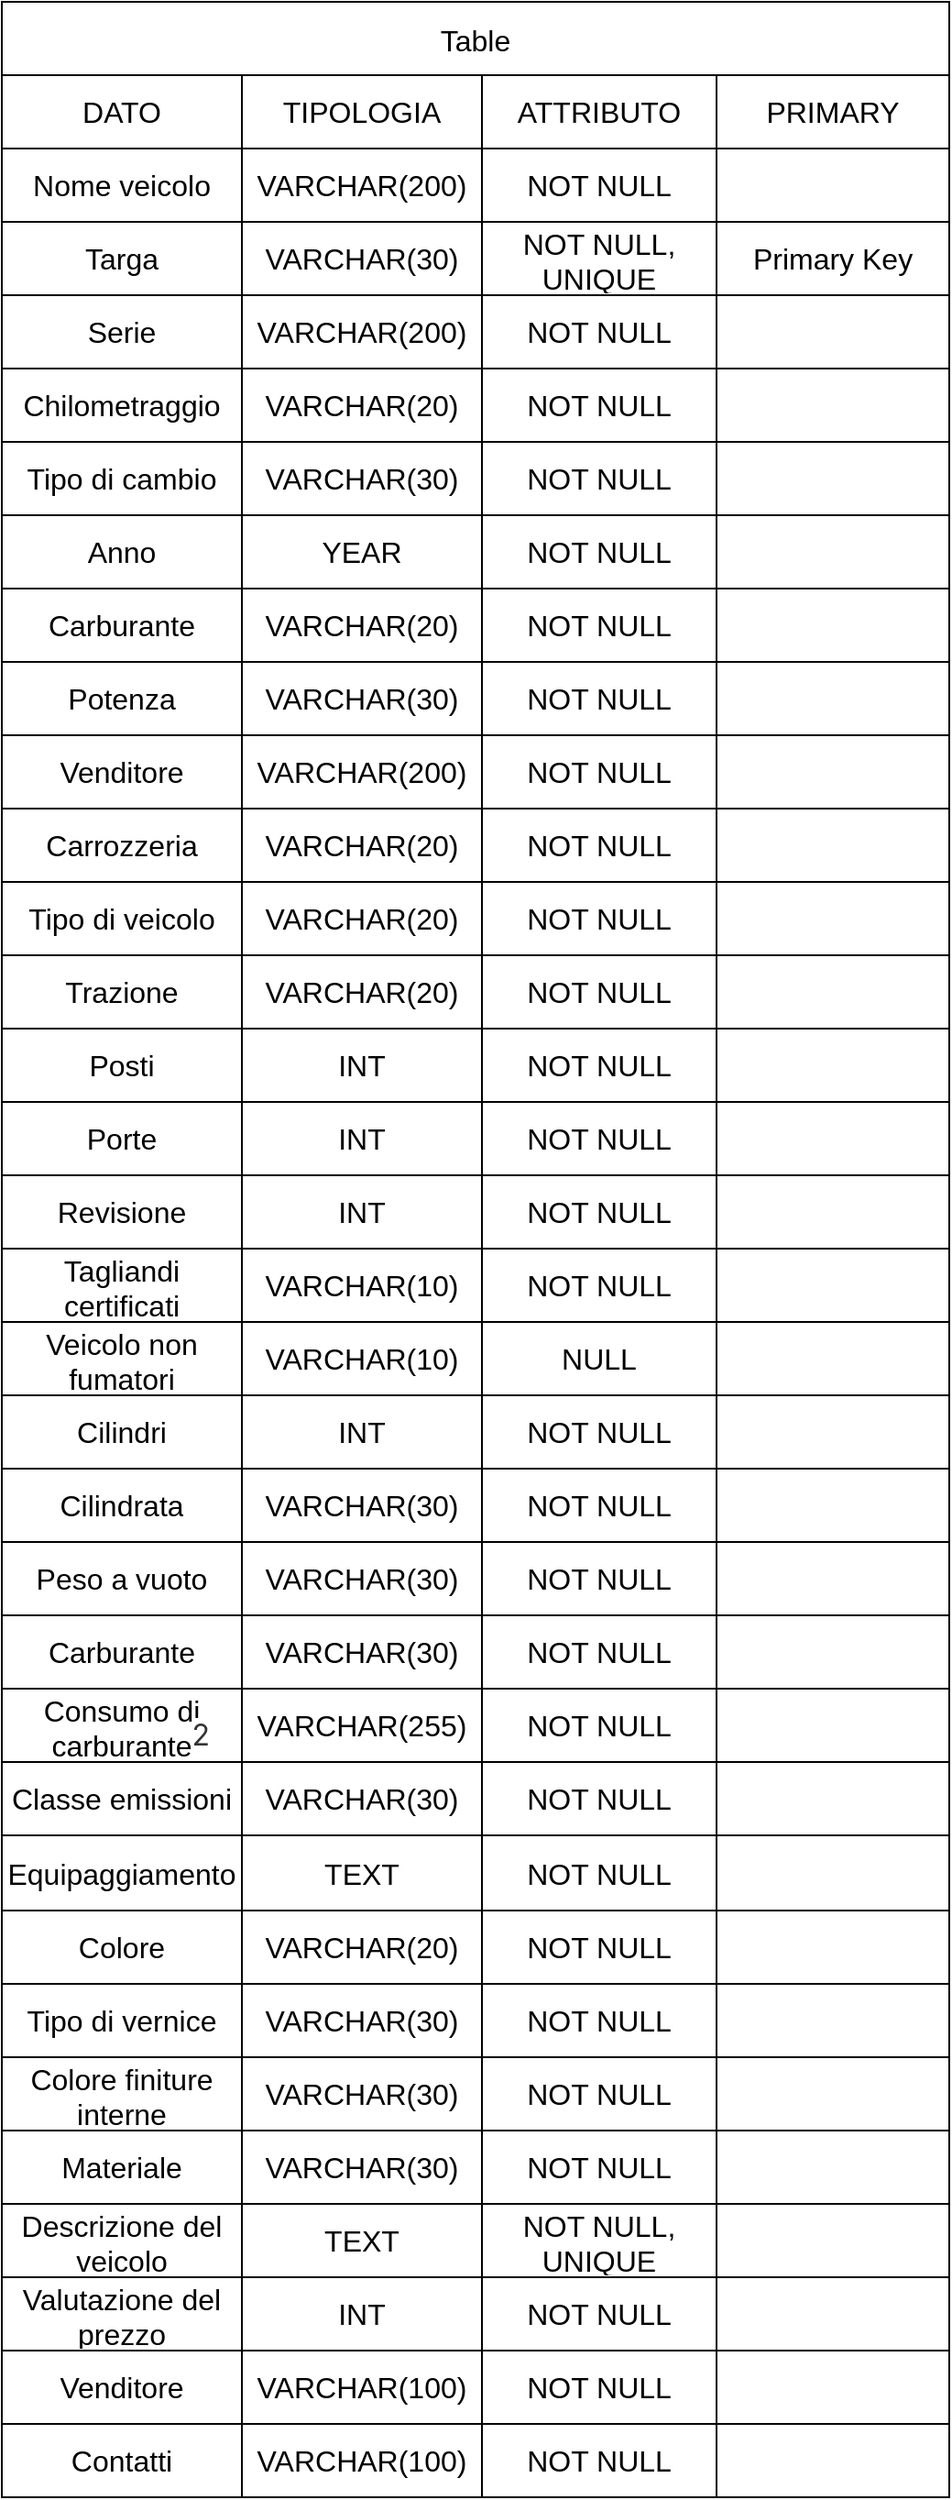 <mxfile version="21.3.4" type="device">
  <diagram name="Pagina-1" id="kVBw0B2Bede-9QW8fItJ">
    <mxGraphModel dx="1434" dy="788" grid="1" gridSize="10" guides="1" tooltips="1" connect="1" arrows="1" fold="1" page="1" pageScale="1" pageWidth="827" pageHeight="1169" math="0" shadow="0">
      <root>
        <mxCell id="0" />
        <mxCell id="1" parent="0" />
        <mxCell id="BRLQ5dHgmuqZxR2m3F-4-3" value="Table" style="shape=table;startSize=40;container=1;collapsible=0;childLayout=tableLayout;strokeColor=default;fontSize=16;" vertex="1" parent="1">
          <mxGeometry x="160" y="70" width="517" height="1361" as="geometry" />
        </mxCell>
        <mxCell id="BRLQ5dHgmuqZxR2m3F-4-66" style="shape=tableRow;horizontal=0;startSize=0;swimlaneHead=0;swimlaneBody=0;strokeColor=inherit;top=0;left=0;bottom=0;right=0;collapsible=0;dropTarget=0;fillColor=none;points=[[0,0.5],[1,0.5]];portConstraint=eastwest;fontSize=16;" vertex="1" parent="BRLQ5dHgmuqZxR2m3F-4-3">
          <mxGeometry y="40" width="517" height="40" as="geometry" />
        </mxCell>
        <mxCell id="BRLQ5dHgmuqZxR2m3F-4-67" value="DATO" style="shape=partialRectangle;html=1;whiteSpace=wrap;connectable=0;strokeColor=inherit;overflow=hidden;fillColor=none;top=0;left=0;bottom=0;right=0;pointerEvents=1;fontSize=16;" vertex="1" parent="BRLQ5dHgmuqZxR2m3F-4-66">
          <mxGeometry width="131" height="40" as="geometry">
            <mxRectangle width="131" height="40" as="alternateBounds" />
          </mxGeometry>
        </mxCell>
        <mxCell id="BRLQ5dHgmuqZxR2m3F-4-68" value="TIPOLOGIA" style="shape=partialRectangle;html=1;whiteSpace=wrap;connectable=0;strokeColor=inherit;overflow=hidden;fillColor=none;top=0;left=0;bottom=0;right=0;pointerEvents=1;fontSize=16;" vertex="1" parent="BRLQ5dHgmuqZxR2m3F-4-66">
          <mxGeometry x="131" width="131" height="40" as="geometry">
            <mxRectangle width="131" height="40" as="alternateBounds" />
          </mxGeometry>
        </mxCell>
        <mxCell id="BRLQ5dHgmuqZxR2m3F-4-112" value="ATTRIBUTO" style="shape=partialRectangle;html=1;whiteSpace=wrap;connectable=0;strokeColor=inherit;overflow=hidden;fillColor=none;top=0;left=0;bottom=0;right=0;pointerEvents=1;fontSize=16;" vertex="1" parent="BRLQ5dHgmuqZxR2m3F-4-66">
          <mxGeometry x="262" width="128" height="40" as="geometry">
            <mxRectangle width="128" height="40" as="alternateBounds" />
          </mxGeometry>
        </mxCell>
        <mxCell id="BRLQ5dHgmuqZxR2m3F-4-98" value="PRIMARY" style="shape=partialRectangle;html=1;whiteSpace=wrap;connectable=0;strokeColor=inherit;overflow=hidden;fillColor=none;top=0;left=0;bottom=0;right=0;pointerEvents=1;fontSize=16;" vertex="1" parent="BRLQ5dHgmuqZxR2m3F-4-66">
          <mxGeometry x="390" width="127" height="40" as="geometry">
            <mxRectangle width="127" height="40" as="alternateBounds" />
          </mxGeometry>
        </mxCell>
        <mxCell id="BRLQ5dHgmuqZxR2m3F-4-62" style="shape=tableRow;horizontal=0;startSize=0;swimlaneHead=0;swimlaneBody=0;strokeColor=inherit;top=0;left=0;bottom=0;right=0;collapsible=0;dropTarget=0;fillColor=none;points=[[0,0.5],[1,0.5]];portConstraint=eastwest;fontSize=16;" vertex="1" parent="BRLQ5dHgmuqZxR2m3F-4-3">
          <mxGeometry y="80" width="517" height="40" as="geometry" />
        </mxCell>
        <mxCell id="BRLQ5dHgmuqZxR2m3F-4-63" value="Nome veicolo" style="shape=partialRectangle;html=1;whiteSpace=wrap;connectable=0;strokeColor=inherit;overflow=hidden;fillColor=none;top=0;left=0;bottom=0;right=0;pointerEvents=1;fontSize=16;" vertex="1" parent="BRLQ5dHgmuqZxR2m3F-4-62">
          <mxGeometry width="131" height="40" as="geometry">
            <mxRectangle width="131" height="40" as="alternateBounds" />
          </mxGeometry>
        </mxCell>
        <mxCell id="BRLQ5dHgmuqZxR2m3F-4-64" value="VARCHAR(200)" style="shape=partialRectangle;html=1;whiteSpace=wrap;connectable=0;strokeColor=inherit;overflow=hidden;fillColor=none;top=0;left=0;bottom=0;right=0;pointerEvents=1;fontSize=16;" vertex="1" parent="BRLQ5dHgmuqZxR2m3F-4-62">
          <mxGeometry x="131" width="131" height="40" as="geometry">
            <mxRectangle width="131" height="40" as="alternateBounds" />
          </mxGeometry>
        </mxCell>
        <mxCell id="BRLQ5dHgmuqZxR2m3F-4-113" value="NOT NULL" style="shape=partialRectangle;html=1;whiteSpace=wrap;connectable=0;strokeColor=inherit;overflow=hidden;fillColor=none;top=0;left=0;bottom=0;right=0;pointerEvents=1;fontSize=16;" vertex="1" parent="BRLQ5dHgmuqZxR2m3F-4-62">
          <mxGeometry x="262" width="128" height="40" as="geometry">
            <mxRectangle width="128" height="40" as="alternateBounds" />
          </mxGeometry>
        </mxCell>
        <mxCell id="BRLQ5dHgmuqZxR2m3F-4-99" style="shape=partialRectangle;html=1;whiteSpace=wrap;connectable=0;strokeColor=inherit;overflow=hidden;fillColor=none;top=0;left=0;bottom=0;right=0;pointerEvents=1;fontSize=16;" vertex="1" parent="BRLQ5dHgmuqZxR2m3F-4-62">
          <mxGeometry x="390" width="127" height="40" as="geometry">
            <mxRectangle width="127" height="40" as="alternateBounds" />
          </mxGeometry>
        </mxCell>
        <mxCell id="BRLQ5dHgmuqZxR2m3F-4-216" style="shape=tableRow;horizontal=0;startSize=0;swimlaneHead=0;swimlaneBody=0;strokeColor=inherit;top=0;left=0;bottom=0;right=0;collapsible=0;dropTarget=0;fillColor=none;points=[[0,0.5],[1,0.5]];portConstraint=eastwest;fontSize=16;" vertex="1" parent="BRLQ5dHgmuqZxR2m3F-4-3">
          <mxGeometry y="120" width="517" height="40" as="geometry" />
        </mxCell>
        <mxCell id="BRLQ5dHgmuqZxR2m3F-4-217" value="Targa" style="shape=partialRectangle;html=1;whiteSpace=wrap;connectable=0;strokeColor=inherit;overflow=hidden;fillColor=none;top=0;left=0;bottom=0;right=0;pointerEvents=1;fontSize=16;" vertex="1" parent="BRLQ5dHgmuqZxR2m3F-4-216">
          <mxGeometry width="131" height="40" as="geometry">
            <mxRectangle width="131" height="40" as="alternateBounds" />
          </mxGeometry>
        </mxCell>
        <mxCell id="BRLQ5dHgmuqZxR2m3F-4-218" value="VARCHAR(30)" style="shape=partialRectangle;html=1;whiteSpace=wrap;connectable=0;strokeColor=inherit;overflow=hidden;fillColor=none;top=0;left=0;bottom=0;right=0;pointerEvents=1;fontSize=16;" vertex="1" parent="BRLQ5dHgmuqZxR2m3F-4-216">
          <mxGeometry x="131" width="131" height="40" as="geometry">
            <mxRectangle width="131" height="40" as="alternateBounds" />
          </mxGeometry>
        </mxCell>
        <mxCell id="BRLQ5dHgmuqZxR2m3F-4-219" value="NOT NULL, UNIQUE" style="shape=partialRectangle;html=1;whiteSpace=wrap;connectable=0;strokeColor=inherit;overflow=hidden;fillColor=none;top=0;left=0;bottom=0;right=0;pointerEvents=1;fontSize=16;" vertex="1" parent="BRLQ5dHgmuqZxR2m3F-4-216">
          <mxGeometry x="262" width="128" height="40" as="geometry">
            <mxRectangle width="128" height="40" as="alternateBounds" />
          </mxGeometry>
        </mxCell>
        <mxCell id="BRLQ5dHgmuqZxR2m3F-4-220" value="Primary Key" style="shape=partialRectangle;html=1;whiteSpace=wrap;connectable=0;strokeColor=inherit;overflow=hidden;fillColor=none;top=0;left=0;bottom=0;right=0;pointerEvents=1;fontSize=16;" vertex="1" parent="BRLQ5dHgmuqZxR2m3F-4-216">
          <mxGeometry x="390" width="127" height="40" as="geometry">
            <mxRectangle width="127" height="40" as="alternateBounds" />
          </mxGeometry>
        </mxCell>
        <mxCell id="BRLQ5dHgmuqZxR2m3F-4-58" style="shape=tableRow;horizontal=0;startSize=0;swimlaneHead=0;swimlaneBody=0;strokeColor=inherit;top=0;left=0;bottom=0;right=0;collapsible=0;dropTarget=0;fillColor=none;points=[[0,0.5],[1,0.5]];portConstraint=eastwest;fontSize=16;" vertex="1" parent="BRLQ5dHgmuqZxR2m3F-4-3">
          <mxGeometry y="160" width="517" height="40" as="geometry" />
        </mxCell>
        <mxCell id="BRLQ5dHgmuqZxR2m3F-4-59" value="Serie" style="shape=partialRectangle;html=1;whiteSpace=wrap;connectable=0;strokeColor=inherit;overflow=hidden;fillColor=none;top=0;left=0;bottom=0;right=0;pointerEvents=1;fontSize=16;" vertex="1" parent="BRLQ5dHgmuqZxR2m3F-4-58">
          <mxGeometry width="131" height="40" as="geometry">
            <mxRectangle width="131" height="40" as="alternateBounds" />
          </mxGeometry>
        </mxCell>
        <mxCell id="BRLQ5dHgmuqZxR2m3F-4-60" value="VARCHAR(200)" style="shape=partialRectangle;html=1;whiteSpace=wrap;connectable=0;strokeColor=inherit;overflow=hidden;fillColor=none;top=0;left=0;bottom=0;right=0;pointerEvents=1;fontSize=16;" vertex="1" parent="BRLQ5dHgmuqZxR2m3F-4-58">
          <mxGeometry x="131" width="131" height="40" as="geometry">
            <mxRectangle width="131" height="40" as="alternateBounds" />
          </mxGeometry>
        </mxCell>
        <mxCell id="BRLQ5dHgmuqZxR2m3F-4-114" value="NOT NULL" style="shape=partialRectangle;html=1;whiteSpace=wrap;connectable=0;strokeColor=inherit;overflow=hidden;fillColor=none;top=0;left=0;bottom=0;right=0;pointerEvents=1;fontSize=16;" vertex="1" parent="BRLQ5dHgmuqZxR2m3F-4-58">
          <mxGeometry x="262" width="128" height="40" as="geometry">
            <mxRectangle width="128" height="40" as="alternateBounds" />
          </mxGeometry>
        </mxCell>
        <mxCell id="BRLQ5dHgmuqZxR2m3F-4-100" style="shape=partialRectangle;html=1;whiteSpace=wrap;connectable=0;strokeColor=inherit;overflow=hidden;fillColor=none;top=0;left=0;bottom=0;right=0;pointerEvents=1;fontSize=16;" vertex="1" parent="BRLQ5dHgmuqZxR2m3F-4-58">
          <mxGeometry x="390" width="127" height="40" as="geometry">
            <mxRectangle width="127" height="40" as="alternateBounds" />
          </mxGeometry>
        </mxCell>
        <mxCell id="BRLQ5dHgmuqZxR2m3F-4-54" style="shape=tableRow;horizontal=0;startSize=0;swimlaneHead=0;swimlaneBody=0;strokeColor=inherit;top=0;left=0;bottom=0;right=0;collapsible=0;dropTarget=0;fillColor=none;points=[[0,0.5],[1,0.5]];portConstraint=eastwest;fontSize=16;" vertex="1" parent="BRLQ5dHgmuqZxR2m3F-4-3">
          <mxGeometry y="200" width="517" height="40" as="geometry" />
        </mxCell>
        <mxCell id="BRLQ5dHgmuqZxR2m3F-4-55" value="Chilometraggio" style="shape=partialRectangle;html=1;whiteSpace=wrap;connectable=0;strokeColor=inherit;overflow=hidden;fillColor=none;top=0;left=0;bottom=0;right=0;pointerEvents=1;fontSize=16;" vertex="1" parent="BRLQ5dHgmuqZxR2m3F-4-54">
          <mxGeometry width="131" height="40" as="geometry">
            <mxRectangle width="131" height="40" as="alternateBounds" />
          </mxGeometry>
        </mxCell>
        <mxCell id="BRLQ5dHgmuqZxR2m3F-4-56" value="VARCHAR(20)" style="shape=partialRectangle;html=1;whiteSpace=wrap;connectable=0;strokeColor=inherit;overflow=hidden;fillColor=none;top=0;left=0;bottom=0;right=0;pointerEvents=1;fontSize=16;" vertex="1" parent="BRLQ5dHgmuqZxR2m3F-4-54">
          <mxGeometry x="131" width="131" height="40" as="geometry">
            <mxRectangle width="131" height="40" as="alternateBounds" />
          </mxGeometry>
        </mxCell>
        <mxCell id="BRLQ5dHgmuqZxR2m3F-4-115" value="NOT NULL" style="shape=partialRectangle;html=1;whiteSpace=wrap;connectable=0;strokeColor=inherit;overflow=hidden;fillColor=none;top=0;left=0;bottom=0;right=0;pointerEvents=1;fontSize=16;" vertex="1" parent="BRLQ5dHgmuqZxR2m3F-4-54">
          <mxGeometry x="262" width="128" height="40" as="geometry">
            <mxRectangle width="128" height="40" as="alternateBounds" />
          </mxGeometry>
        </mxCell>
        <mxCell id="BRLQ5dHgmuqZxR2m3F-4-101" style="shape=partialRectangle;html=1;whiteSpace=wrap;connectable=0;strokeColor=inherit;overflow=hidden;fillColor=none;top=0;left=0;bottom=0;right=0;pointerEvents=1;fontSize=16;" vertex="1" parent="BRLQ5dHgmuqZxR2m3F-4-54">
          <mxGeometry x="390" width="127" height="40" as="geometry">
            <mxRectangle width="127" height="40" as="alternateBounds" />
          </mxGeometry>
        </mxCell>
        <mxCell id="BRLQ5dHgmuqZxR2m3F-4-50" style="shape=tableRow;horizontal=0;startSize=0;swimlaneHead=0;swimlaneBody=0;strokeColor=inherit;top=0;left=0;bottom=0;right=0;collapsible=0;dropTarget=0;fillColor=none;points=[[0,0.5],[1,0.5]];portConstraint=eastwest;fontSize=16;" vertex="1" parent="BRLQ5dHgmuqZxR2m3F-4-3">
          <mxGeometry y="240" width="517" height="40" as="geometry" />
        </mxCell>
        <mxCell id="BRLQ5dHgmuqZxR2m3F-4-51" value="Tipo di cambio" style="shape=partialRectangle;html=1;whiteSpace=wrap;connectable=0;strokeColor=inherit;overflow=hidden;fillColor=none;top=0;left=0;bottom=0;right=0;pointerEvents=1;fontSize=16;" vertex="1" parent="BRLQ5dHgmuqZxR2m3F-4-50">
          <mxGeometry width="131" height="40" as="geometry">
            <mxRectangle width="131" height="40" as="alternateBounds" />
          </mxGeometry>
        </mxCell>
        <mxCell id="BRLQ5dHgmuqZxR2m3F-4-52" value="VARCHAR(30)" style="shape=partialRectangle;html=1;whiteSpace=wrap;connectable=0;strokeColor=inherit;overflow=hidden;fillColor=none;top=0;left=0;bottom=0;right=0;pointerEvents=1;fontSize=16;" vertex="1" parent="BRLQ5dHgmuqZxR2m3F-4-50">
          <mxGeometry x="131" width="131" height="40" as="geometry">
            <mxRectangle width="131" height="40" as="alternateBounds" />
          </mxGeometry>
        </mxCell>
        <mxCell id="BRLQ5dHgmuqZxR2m3F-4-116" value="NOT NULL" style="shape=partialRectangle;html=1;whiteSpace=wrap;connectable=0;strokeColor=inherit;overflow=hidden;fillColor=none;top=0;left=0;bottom=0;right=0;pointerEvents=1;fontSize=16;" vertex="1" parent="BRLQ5dHgmuqZxR2m3F-4-50">
          <mxGeometry x="262" width="128" height="40" as="geometry">
            <mxRectangle width="128" height="40" as="alternateBounds" />
          </mxGeometry>
        </mxCell>
        <mxCell id="BRLQ5dHgmuqZxR2m3F-4-102" style="shape=partialRectangle;html=1;whiteSpace=wrap;connectable=0;strokeColor=inherit;overflow=hidden;fillColor=none;top=0;left=0;bottom=0;right=0;pointerEvents=1;fontSize=16;" vertex="1" parent="BRLQ5dHgmuqZxR2m3F-4-50">
          <mxGeometry x="390" width="127" height="40" as="geometry">
            <mxRectangle width="127" height="40" as="alternateBounds" />
          </mxGeometry>
        </mxCell>
        <mxCell id="BRLQ5dHgmuqZxR2m3F-4-46" style="shape=tableRow;horizontal=0;startSize=0;swimlaneHead=0;swimlaneBody=0;strokeColor=inherit;top=0;left=0;bottom=0;right=0;collapsible=0;dropTarget=0;fillColor=none;points=[[0,0.5],[1,0.5]];portConstraint=eastwest;fontSize=16;" vertex="1" parent="BRLQ5dHgmuqZxR2m3F-4-3">
          <mxGeometry y="280" width="517" height="40" as="geometry" />
        </mxCell>
        <mxCell id="BRLQ5dHgmuqZxR2m3F-4-47" value="Anno" style="shape=partialRectangle;html=1;whiteSpace=wrap;connectable=0;strokeColor=inherit;overflow=hidden;fillColor=none;top=0;left=0;bottom=0;right=0;pointerEvents=1;fontSize=16;" vertex="1" parent="BRLQ5dHgmuqZxR2m3F-4-46">
          <mxGeometry width="131" height="40" as="geometry">
            <mxRectangle width="131" height="40" as="alternateBounds" />
          </mxGeometry>
        </mxCell>
        <mxCell id="BRLQ5dHgmuqZxR2m3F-4-48" value="YEAR" style="shape=partialRectangle;html=1;whiteSpace=wrap;connectable=0;strokeColor=inherit;overflow=hidden;fillColor=none;top=0;left=0;bottom=0;right=0;pointerEvents=1;fontSize=16;" vertex="1" parent="BRLQ5dHgmuqZxR2m3F-4-46">
          <mxGeometry x="131" width="131" height="40" as="geometry">
            <mxRectangle width="131" height="40" as="alternateBounds" />
          </mxGeometry>
        </mxCell>
        <mxCell id="BRLQ5dHgmuqZxR2m3F-4-117" value="NOT NULL" style="shape=partialRectangle;html=1;whiteSpace=wrap;connectable=0;strokeColor=inherit;overflow=hidden;fillColor=none;top=0;left=0;bottom=0;right=0;pointerEvents=1;fontSize=16;" vertex="1" parent="BRLQ5dHgmuqZxR2m3F-4-46">
          <mxGeometry x="262" width="128" height="40" as="geometry">
            <mxRectangle width="128" height="40" as="alternateBounds" />
          </mxGeometry>
        </mxCell>
        <mxCell id="BRLQ5dHgmuqZxR2m3F-4-103" style="shape=partialRectangle;html=1;whiteSpace=wrap;connectable=0;strokeColor=inherit;overflow=hidden;fillColor=none;top=0;left=0;bottom=0;right=0;pointerEvents=1;fontSize=16;" vertex="1" parent="BRLQ5dHgmuqZxR2m3F-4-46">
          <mxGeometry x="390" width="127" height="40" as="geometry">
            <mxRectangle width="127" height="40" as="alternateBounds" />
          </mxGeometry>
        </mxCell>
        <mxCell id="BRLQ5dHgmuqZxR2m3F-4-42" style="shape=tableRow;horizontal=0;startSize=0;swimlaneHead=0;swimlaneBody=0;strokeColor=inherit;top=0;left=0;bottom=0;right=0;collapsible=0;dropTarget=0;fillColor=none;points=[[0,0.5],[1,0.5]];portConstraint=eastwest;fontSize=16;" vertex="1" parent="BRLQ5dHgmuqZxR2m3F-4-3">
          <mxGeometry y="320" width="517" height="40" as="geometry" />
        </mxCell>
        <mxCell id="BRLQ5dHgmuqZxR2m3F-4-43" value="Carburante" style="shape=partialRectangle;html=1;whiteSpace=wrap;connectable=0;strokeColor=inherit;overflow=hidden;fillColor=none;top=0;left=0;bottom=0;right=0;pointerEvents=1;fontSize=16;" vertex="1" parent="BRLQ5dHgmuqZxR2m3F-4-42">
          <mxGeometry width="131" height="40" as="geometry">
            <mxRectangle width="131" height="40" as="alternateBounds" />
          </mxGeometry>
        </mxCell>
        <mxCell id="BRLQ5dHgmuqZxR2m3F-4-44" value="VARCHAR(20)" style="shape=partialRectangle;html=1;whiteSpace=wrap;connectable=0;strokeColor=inherit;overflow=hidden;fillColor=none;top=0;left=0;bottom=0;right=0;pointerEvents=1;fontSize=16;" vertex="1" parent="BRLQ5dHgmuqZxR2m3F-4-42">
          <mxGeometry x="131" width="131" height="40" as="geometry">
            <mxRectangle width="131" height="40" as="alternateBounds" />
          </mxGeometry>
        </mxCell>
        <mxCell id="BRLQ5dHgmuqZxR2m3F-4-118" value="NOT NULL" style="shape=partialRectangle;html=1;whiteSpace=wrap;connectable=0;strokeColor=inherit;overflow=hidden;fillColor=none;top=0;left=0;bottom=0;right=0;pointerEvents=1;fontSize=16;" vertex="1" parent="BRLQ5dHgmuqZxR2m3F-4-42">
          <mxGeometry x="262" width="128" height="40" as="geometry">
            <mxRectangle width="128" height="40" as="alternateBounds" />
          </mxGeometry>
        </mxCell>
        <mxCell id="BRLQ5dHgmuqZxR2m3F-4-104" style="shape=partialRectangle;html=1;whiteSpace=wrap;connectable=0;strokeColor=inherit;overflow=hidden;fillColor=none;top=0;left=0;bottom=0;right=0;pointerEvents=1;fontSize=16;" vertex="1" parent="BRLQ5dHgmuqZxR2m3F-4-42">
          <mxGeometry x="390" width="127" height="40" as="geometry">
            <mxRectangle width="127" height="40" as="alternateBounds" />
          </mxGeometry>
        </mxCell>
        <mxCell id="BRLQ5dHgmuqZxR2m3F-4-38" style="shape=tableRow;horizontal=0;startSize=0;swimlaneHead=0;swimlaneBody=0;strokeColor=inherit;top=0;left=0;bottom=0;right=0;collapsible=0;dropTarget=0;fillColor=none;points=[[0,0.5],[1,0.5]];portConstraint=eastwest;fontSize=16;" vertex="1" parent="BRLQ5dHgmuqZxR2m3F-4-3">
          <mxGeometry y="360" width="517" height="40" as="geometry" />
        </mxCell>
        <mxCell id="BRLQ5dHgmuqZxR2m3F-4-39" value="Potenza" style="shape=partialRectangle;html=1;whiteSpace=wrap;connectable=0;strokeColor=inherit;overflow=hidden;fillColor=none;top=0;left=0;bottom=0;right=0;pointerEvents=1;fontSize=16;" vertex="1" parent="BRLQ5dHgmuqZxR2m3F-4-38">
          <mxGeometry width="131" height="40" as="geometry">
            <mxRectangle width="131" height="40" as="alternateBounds" />
          </mxGeometry>
        </mxCell>
        <mxCell id="BRLQ5dHgmuqZxR2m3F-4-40" value="VARCHAR(30)" style="shape=partialRectangle;html=1;whiteSpace=wrap;connectable=0;strokeColor=inherit;overflow=hidden;fillColor=none;top=0;left=0;bottom=0;right=0;pointerEvents=1;fontSize=16;" vertex="1" parent="BRLQ5dHgmuqZxR2m3F-4-38">
          <mxGeometry x="131" width="131" height="40" as="geometry">
            <mxRectangle width="131" height="40" as="alternateBounds" />
          </mxGeometry>
        </mxCell>
        <mxCell id="BRLQ5dHgmuqZxR2m3F-4-119" value="NOT NULL" style="shape=partialRectangle;html=1;whiteSpace=wrap;connectable=0;strokeColor=inherit;overflow=hidden;fillColor=none;top=0;left=0;bottom=0;right=0;pointerEvents=1;fontSize=16;" vertex="1" parent="BRLQ5dHgmuqZxR2m3F-4-38">
          <mxGeometry x="262" width="128" height="40" as="geometry">
            <mxRectangle width="128" height="40" as="alternateBounds" />
          </mxGeometry>
        </mxCell>
        <mxCell id="BRLQ5dHgmuqZxR2m3F-4-105" style="shape=partialRectangle;html=1;whiteSpace=wrap;connectable=0;strokeColor=inherit;overflow=hidden;fillColor=none;top=0;left=0;bottom=0;right=0;pointerEvents=1;fontSize=16;" vertex="1" parent="BRLQ5dHgmuqZxR2m3F-4-38">
          <mxGeometry x="390" width="127" height="40" as="geometry">
            <mxRectangle width="127" height="40" as="alternateBounds" />
          </mxGeometry>
        </mxCell>
        <mxCell id="BRLQ5dHgmuqZxR2m3F-4-34" style="shape=tableRow;horizontal=0;startSize=0;swimlaneHead=0;swimlaneBody=0;strokeColor=inherit;top=0;left=0;bottom=0;right=0;collapsible=0;dropTarget=0;fillColor=none;points=[[0,0.5],[1,0.5]];portConstraint=eastwest;fontSize=16;" vertex="1" parent="BRLQ5dHgmuqZxR2m3F-4-3">
          <mxGeometry y="400" width="517" height="40" as="geometry" />
        </mxCell>
        <mxCell id="BRLQ5dHgmuqZxR2m3F-4-35" value="Venditore" style="shape=partialRectangle;html=1;whiteSpace=wrap;connectable=0;strokeColor=inherit;overflow=hidden;fillColor=none;top=0;left=0;bottom=0;right=0;pointerEvents=1;fontSize=16;" vertex="1" parent="BRLQ5dHgmuqZxR2m3F-4-34">
          <mxGeometry width="131" height="40" as="geometry">
            <mxRectangle width="131" height="40" as="alternateBounds" />
          </mxGeometry>
        </mxCell>
        <mxCell id="BRLQ5dHgmuqZxR2m3F-4-36" value="VARCHAR(200)" style="shape=partialRectangle;html=1;whiteSpace=wrap;connectable=0;strokeColor=inherit;overflow=hidden;fillColor=none;top=0;left=0;bottom=0;right=0;pointerEvents=1;fontSize=16;" vertex="1" parent="BRLQ5dHgmuqZxR2m3F-4-34">
          <mxGeometry x="131" width="131" height="40" as="geometry">
            <mxRectangle width="131" height="40" as="alternateBounds" />
          </mxGeometry>
        </mxCell>
        <mxCell id="BRLQ5dHgmuqZxR2m3F-4-120" value="NOT NULL" style="shape=partialRectangle;html=1;whiteSpace=wrap;connectable=0;strokeColor=inherit;overflow=hidden;fillColor=none;top=0;left=0;bottom=0;right=0;pointerEvents=1;fontSize=16;" vertex="1" parent="BRLQ5dHgmuqZxR2m3F-4-34">
          <mxGeometry x="262" width="128" height="40" as="geometry">
            <mxRectangle width="128" height="40" as="alternateBounds" />
          </mxGeometry>
        </mxCell>
        <mxCell id="BRLQ5dHgmuqZxR2m3F-4-106" style="shape=partialRectangle;html=1;whiteSpace=wrap;connectable=0;strokeColor=inherit;overflow=hidden;fillColor=none;top=0;left=0;bottom=0;right=0;pointerEvents=1;fontSize=16;" vertex="1" parent="BRLQ5dHgmuqZxR2m3F-4-34">
          <mxGeometry x="390" width="127" height="40" as="geometry">
            <mxRectangle width="127" height="40" as="alternateBounds" />
          </mxGeometry>
        </mxCell>
        <mxCell id="BRLQ5dHgmuqZxR2m3F-4-30" style="shape=tableRow;horizontal=0;startSize=0;swimlaneHead=0;swimlaneBody=0;strokeColor=inherit;top=0;left=0;bottom=0;right=0;collapsible=0;dropTarget=0;fillColor=none;points=[[0,0.5],[1,0.5]];portConstraint=eastwest;fontSize=16;" vertex="1" parent="BRLQ5dHgmuqZxR2m3F-4-3">
          <mxGeometry y="440" width="517" height="40" as="geometry" />
        </mxCell>
        <mxCell id="BRLQ5dHgmuqZxR2m3F-4-31" value="Carrozzeria" style="shape=partialRectangle;html=1;whiteSpace=wrap;connectable=0;strokeColor=inherit;overflow=hidden;fillColor=none;top=0;left=0;bottom=0;right=0;pointerEvents=1;fontSize=16;" vertex="1" parent="BRLQ5dHgmuqZxR2m3F-4-30">
          <mxGeometry width="131" height="40" as="geometry">
            <mxRectangle width="131" height="40" as="alternateBounds" />
          </mxGeometry>
        </mxCell>
        <mxCell id="BRLQ5dHgmuqZxR2m3F-4-32" value="VARCHAR(20)" style="shape=partialRectangle;html=1;whiteSpace=wrap;connectable=0;strokeColor=inherit;overflow=hidden;fillColor=none;top=0;left=0;bottom=0;right=0;pointerEvents=1;fontSize=16;" vertex="1" parent="BRLQ5dHgmuqZxR2m3F-4-30">
          <mxGeometry x="131" width="131" height="40" as="geometry">
            <mxRectangle width="131" height="40" as="alternateBounds" />
          </mxGeometry>
        </mxCell>
        <mxCell id="BRLQ5dHgmuqZxR2m3F-4-121" value="NOT NULL" style="shape=partialRectangle;html=1;whiteSpace=wrap;connectable=0;strokeColor=inherit;overflow=hidden;fillColor=none;top=0;left=0;bottom=0;right=0;pointerEvents=1;fontSize=16;" vertex="1" parent="BRLQ5dHgmuqZxR2m3F-4-30">
          <mxGeometry x="262" width="128" height="40" as="geometry">
            <mxRectangle width="128" height="40" as="alternateBounds" />
          </mxGeometry>
        </mxCell>
        <mxCell id="BRLQ5dHgmuqZxR2m3F-4-107" style="shape=partialRectangle;html=1;whiteSpace=wrap;connectable=0;strokeColor=inherit;overflow=hidden;fillColor=none;top=0;left=0;bottom=0;right=0;pointerEvents=1;fontSize=16;" vertex="1" parent="BRLQ5dHgmuqZxR2m3F-4-30">
          <mxGeometry x="390" width="127" height="40" as="geometry">
            <mxRectangle width="127" height="40" as="alternateBounds" />
          </mxGeometry>
        </mxCell>
        <mxCell id="BRLQ5dHgmuqZxR2m3F-4-26" style="shape=tableRow;horizontal=0;startSize=0;swimlaneHead=0;swimlaneBody=0;strokeColor=inherit;top=0;left=0;bottom=0;right=0;collapsible=0;dropTarget=0;fillColor=none;points=[[0,0.5],[1,0.5]];portConstraint=eastwest;fontSize=16;" vertex="1" parent="BRLQ5dHgmuqZxR2m3F-4-3">
          <mxGeometry y="480" width="517" height="40" as="geometry" />
        </mxCell>
        <mxCell id="BRLQ5dHgmuqZxR2m3F-4-27" value="Tipo di veicolo" style="shape=partialRectangle;html=1;whiteSpace=wrap;connectable=0;strokeColor=inherit;overflow=hidden;fillColor=none;top=0;left=0;bottom=0;right=0;pointerEvents=1;fontSize=16;" vertex="1" parent="BRLQ5dHgmuqZxR2m3F-4-26">
          <mxGeometry width="131" height="40" as="geometry">
            <mxRectangle width="131" height="40" as="alternateBounds" />
          </mxGeometry>
        </mxCell>
        <mxCell id="BRLQ5dHgmuqZxR2m3F-4-28" value="VARCHAR(20)" style="shape=partialRectangle;html=1;whiteSpace=wrap;connectable=0;strokeColor=inherit;overflow=hidden;fillColor=none;top=0;left=0;bottom=0;right=0;pointerEvents=1;fontSize=16;" vertex="1" parent="BRLQ5dHgmuqZxR2m3F-4-26">
          <mxGeometry x="131" width="131" height="40" as="geometry">
            <mxRectangle width="131" height="40" as="alternateBounds" />
          </mxGeometry>
        </mxCell>
        <mxCell id="BRLQ5dHgmuqZxR2m3F-4-122" value="NOT NULL" style="shape=partialRectangle;html=1;whiteSpace=wrap;connectable=0;strokeColor=inherit;overflow=hidden;fillColor=none;top=0;left=0;bottom=0;right=0;pointerEvents=1;fontSize=16;" vertex="1" parent="BRLQ5dHgmuqZxR2m3F-4-26">
          <mxGeometry x="262" width="128" height="40" as="geometry">
            <mxRectangle width="128" height="40" as="alternateBounds" />
          </mxGeometry>
        </mxCell>
        <mxCell id="BRLQ5dHgmuqZxR2m3F-4-108" style="shape=partialRectangle;html=1;whiteSpace=wrap;connectable=0;strokeColor=inherit;overflow=hidden;fillColor=none;top=0;left=0;bottom=0;right=0;pointerEvents=1;fontSize=16;" vertex="1" parent="BRLQ5dHgmuqZxR2m3F-4-26">
          <mxGeometry x="390" width="127" height="40" as="geometry">
            <mxRectangle width="127" height="40" as="alternateBounds" />
          </mxGeometry>
        </mxCell>
        <mxCell id="BRLQ5dHgmuqZxR2m3F-4-4" value="" style="shape=tableRow;horizontal=0;startSize=0;swimlaneHead=0;swimlaneBody=0;strokeColor=inherit;top=0;left=0;bottom=0;right=0;collapsible=0;dropTarget=0;fillColor=none;points=[[0,0.5],[1,0.5]];portConstraint=eastwest;fontSize=16;" vertex="1" parent="BRLQ5dHgmuqZxR2m3F-4-3">
          <mxGeometry y="520" width="517" height="40" as="geometry" />
        </mxCell>
        <mxCell id="BRLQ5dHgmuqZxR2m3F-4-5" value="Trazione" style="shape=partialRectangle;html=1;whiteSpace=wrap;connectable=0;strokeColor=inherit;overflow=hidden;fillColor=none;top=0;left=0;bottom=0;right=0;pointerEvents=1;fontSize=16;" vertex="1" parent="BRLQ5dHgmuqZxR2m3F-4-4">
          <mxGeometry width="131" height="40" as="geometry">
            <mxRectangle width="131" height="40" as="alternateBounds" />
          </mxGeometry>
        </mxCell>
        <mxCell id="BRLQ5dHgmuqZxR2m3F-4-6" value="VARCHAR(20)" style="shape=partialRectangle;html=1;whiteSpace=wrap;connectable=0;strokeColor=inherit;overflow=hidden;fillColor=none;top=0;left=0;bottom=0;right=0;pointerEvents=1;fontSize=16;" vertex="1" parent="BRLQ5dHgmuqZxR2m3F-4-4">
          <mxGeometry x="131" width="131" height="40" as="geometry">
            <mxRectangle width="131" height="40" as="alternateBounds" />
          </mxGeometry>
        </mxCell>
        <mxCell id="BRLQ5dHgmuqZxR2m3F-4-123" value="NOT NULL" style="shape=partialRectangle;html=1;whiteSpace=wrap;connectable=0;strokeColor=inherit;overflow=hidden;fillColor=none;top=0;left=0;bottom=0;right=0;pointerEvents=1;fontSize=16;" vertex="1" parent="BRLQ5dHgmuqZxR2m3F-4-4">
          <mxGeometry x="262" width="128" height="40" as="geometry">
            <mxRectangle width="128" height="40" as="alternateBounds" />
          </mxGeometry>
        </mxCell>
        <mxCell id="BRLQ5dHgmuqZxR2m3F-4-109" style="shape=partialRectangle;html=1;whiteSpace=wrap;connectable=0;strokeColor=inherit;overflow=hidden;fillColor=none;top=0;left=0;bottom=0;right=0;pointerEvents=1;fontSize=16;" vertex="1" parent="BRLQ5dHgmuqZxR2m3F-4-4">
          <mxGeometry x="390" width="127" height="40" as="geometry">
            <mxRectangle width="127" height="40" as="alternateBounds" />
          </mxGeometry>
        </mxCell>
        <mxCell id="BRLQ5dHgmuqZxR2m3F-4-176" style="shape=tableRow;horizontal=0;startSize=0;swimlaneHead=0;swimlaneBody=0;strokeColor=inherit;top=0;left=0;bottom=0;right=0;collapsible=0;dropTarget=0;fillColor=none;points=[[0,0.5],[1,0.5]];portConstraint=eastwest;fontSize=16;" vertex="1" parent="BRLQ5dHgmuqZxR2m3F-4-3">
          <mxGeometry y="560" width="517" height="40" as="geometry" />
        </mxCell>
        <mxCell id="BRLQ5dHgmuqZxR2m3F-4-177" value="Posti" style="shape=partialRectangle;html=1;whiteSpace=wrap;connectable=0;strokeColor=inherit;overflow=hidden;fillColor=none;top=0;left=0;bottom=0;right=0;pointerEvents=1;fontSize=16;" vertex="1" parent="BRLQ5dHgmuqZxR2m3F-4-176">
          <mxGeometry width="131" height="40" as="geometry">
            <mxRectangle width="131" height="40" as="alternateBounds" />
          </mxGeometry>
        </mxCell>
        <mxCell id="BRLQ5dHgmuqZxR2m3F-4-178" value="INT" style="shape=partialRectangle;html=1;whiteSpace=wrap;connectable=0;strokeColor=inherit;overflow=hidden;fillColor=none;top=0;left=0;bottom=0;right=0;pointerEvents=1;fontSize=16;" vertex="1" parent="BRLQ5dHgmuqZxR2m3F-4-176">
          <mxGeometry x="131" width="131" height="40" as="geometry">
            <mxRectangle width="131" height="40" as="alternateBounds" />
          </mxGeometry>
        </mxCell>
        <mxCell id="BRLQ5dHgmuqZxR2m3F-4-179" value="NOT NULL" style="shape=partialRectangle;html=1;whiteSpace=wrap;connectable=0;strokeColor=inherit;overflow=hidden;fillColor=none;top=0;left=0;bottom=0;right=0;pointerEvents=1;fontSize=16;" vertex="1" parent="BRLQ5dHgmuqZxR2m3F-4-176">
          <mxGeometry x="262" width="128" height="40" as="geometry">
            <mxRectangle width="128" height="40" as="alternateBounds" />
          </mxGeometry>
        </mxCell>
        <mxCell id="BRLQ5dHgmuqZxR2m3F-4-180" style="shape=partialRectangle;html=1;whiteSpace=wrap;connectable=0;strokeColor=inherit;overflow=hidden;fillColor=none;top=0;left=0;bottom=0;right=0;pointerEvents=1;fontSize=16;" vertex="1" parent="BRLQ5dHgmuqZxR2m3F-4-176">
          <mxGeometry x="390" width="127" height="40" as="geometry">
            <mxRectangle width="127" height="40" as="alternateBounds" />
          </mxGeometry>
        </mxCell>
        <mxCell id="BRLQ5dHgmuqZxR2m3F-4-171" style="shape=tableRow;horizontal=0;startSize=0;swimlaneHead=0;swimlaneBody=0;strokeColor=inherit;top=0;left=0;bottom=0;right=0;collapsible=0;dropTarget=0;fillColor=none;points=[[0,0.5],[1,0.5]];portConstraint=eastwest;fontSize=16;" vertex="1" parent="BRLQ5dHgmuqZxR2m3F-4-3">
          <mxGeometry y="600" width="517" height="40" as="geometry" />
        </mxCell>
        <mxCell id="BRLQ5dHgmuqZxR2m3F-4-172" value="Porte" style="shape=partialRectangle;html=1;whiteSpace=wrap;connectable=0;strokeColor=inherit;overflow=hidden;fillColor=none;top=0;left=0;bottom=0;right=0;pointerEvents=1;fontSize=16;" vertex="1" parent="BRLQ5dHgmuqZxR2m3F-4-171">
          <mxGeometry width="131" height="40" as="geometry">
            <mxRectangle width="131" height="40" as="alternateBounds" />
          </mxGeometry>
        </mxCell>
        <mxCell id="BRLQ5dHgmuqZxR2m3F-4-173" value="INT" style="shape=partialRectangle;html=1;whiteSpace=wrap;connectable=0;strokeColor=inherit;overflow=hidden;fillColor=none;top=0;left=0;bottom=0;right=0;pointerEvents=1;fontSize=16;" vertex="1" parent="BRLQ5dHgmuqZxR2m3F-4-171">
          <mxGeometry x="131" width="131" height="40" as="geometry">
            <mxRectangle width="131" height="40" as="alternateBounds" />
          </mxGeometry>
        </mxCell>
        <mxCell id="BRLQ5dHgmuqZxR2m3F-4-174" value="NOT NULL" style="shape=partialRectangle;html=1;whiteSpace=wrap;connectable=0;strokeColor=inherit;overflow=hidden;fillColor=none;top=0;left=0;bottom=0;right=0;pointerEvents=1;fontSize=16;" vertex="1" parent="BRLQ5dHgmuqZxR2m3F-4-171">
          <mxGeometry x="262" width="128" height="40" as="geometry">
            <mxRectangle width="128" height="40" as="alternateBounds" />
          </mxGeometry>
        </mxCell>
        <mxCell id="BRLQ5dHgmuqZxR2m3F-4-175" style="shape=partialRectangle;html=1;whiteSpace=wrap;connectable=0;strokeColor=inherit;overflow=hidden;fillColor=none;top=0;left=0;bottom=0;right=0;pointerEvents=1;fontSize=16;" vertex="1" parent="BRLQ5dHgmuqZxR2m3F-4-171">
          <mxGeometry x="390" width="127" height="40" as="geometry">
            <mxRectangle width="127" height="40" as="alternateBounds" />
          </mxGeometry>
        </mxCell>
        <mxCell id="BRLQ5dHgmuqZxR2m3F-4-166" style="shape=tableRow;horizontal=0;startSize=0;swimlaneHead=0;swimlaneBody=0;strokeColor=inherit;top=0;left=0;bottom=0;right=0;collapsible=0;dropTarget=0;fillColor=none;points=[[0,0.5],[1,0.5]];portConstraint=eastwest;fontSize=16;" vertex="1" parent="BRLQ5dHgmuqZxR2m3F-4-3">
          <mxGeometry y="640" width="517" height="40" as="geometry" />
        </mxCell>
        <mxCell id="BRLQ5dHgmuqZxR2m3F-4-167" value="Revisione" style="shape=partialRectangle;html=1;whiteSpace=wrap;connectable=0;strokeColor=inherit;overflow=hidden;fillColor=none;top=0;left=0;bottom=0;right=0;pointerEvents=1;fontSize=16;" vertex="1" parent="BRLQ5dHgmuqZxR2m3F-4-166">
          <mxGeometry width="131" height="40" as="geometry">
            <mxRectangle width="131" height="40" as="alternateBounds" />
          </mxGeometry>
        </mxCell>
        <mxCell id="BRLQ5dHgmuqZxR2m3F-4-168" value="INT" style="shape=partialRectangle;html=1;whiteSpace=wrap;connectable=0;strokeColor=inherit;overflow=hidden;fillColor=none;top=0;left=0;bottom=0;right=0;pointerEvents=1;fontSize=16;" vertex="1" parent="BRLQ5dHgmuqZxR2m3F-4-166">
          <mxGeometry x="131" width="131" height="40" as="geometry">
            <mxRectangle width="131" height="40" as="alternateBounds" />
          </mxGeometry>
        </mxCell>
        <mxCell id="BRLQ5dHgmuqZxR2m3F-4-169" value="NOT NULL" style="shape=partialRectangle;html=1;whiteSpace=wrap;connectable=0;strokeColor=inherit;overflow=hidden;fillColor=none;top=0;left=0;bottom=0;right=0;pointerEvents=1;fontSize=16;" vertex="1" parent="BRLQ5dHgmuqZxR2m3F-4-166">
          <mxGeometry x="262" width="128" height="40" as="geometry">
            <mxRectangle width="128" height="40" as="alternateBounds" />
          </mxGeometry>
        </mxCell>
        <mxCell id="BRLQ5dHgmuqZxR2m3F-4-170" style="shape=partialRectangle;html=1;whiteSpace=wrap;connectable=0;strokeColor=inherit;overflow=hidden;fillColor=none;top=0;left=0;bottom=0;right=0;pointerEvents=1;fontSize=16;" vertex="1" parent="BRLQ5dHgmuqZxR2m3F-4-166">
          <mxGeometry x="390" width="127" height="40" as="geometry">
            <mxRectangle width="127" height="40" as="alternateBounds" />
          </mxGeometry>
        </mxCell>
        <mxCell id="BRLQ5dHgmuqZxR2m3F-4-161" style="shape=tableRow;horizontal=0;startSize=0;swimlaneHead=0;swimlaneBody=0;strokeColor=inherit;top=0;left=0;bottom=0;right=0;collapsible=0;dropTarget=0;fillColor=none;points=[[0,0.5],[1,0.5]];portConstraint=eastwest;fontSize=16;" vertex="1" parent="BRLQ5dHgmuqZxR2m3F-4-3">
          <mxGeometry y="680" width="517" height="40" as="geometry" />
        </mxCell>
        <mxCell id="BRLQ5dHgmuqZxR2m3F-4-162" value="Tagliandi certificati" style="shape=partialRectangle;html=1;whiteSpace=wrap;connectable=0;strokeColor=inherit;overflow=hidden;fillColor=none;top=0;left=0;bottom=0;right=0;pointerEvents=1;fontSize=16;" vertex="1" parent="BRLQ5dHgmuqZxR2m3F-4-161">
          <mxGeometry width="131" height="40" as="geometry">
            <mxRectangle width="131" height="40" as="alternateBounds" />
          </mxGeometry>
        </mxCell>
        <mxCell id="BRLQ5dHgmuqZxR2m3F-4-163" value="VARCHAR(10)" style="shape=partialRectangle;html=1;whiteSpace=wrap;connectable=0;strokeColor=inherit;overflow=hidden;fillColor=none;top=0;left=0;bottom=0;right=0;pointerEvents=1;fontSize=16;" vertex="1" parent="BRLQ5dHgmuqZxR2m3F-4-161">
          <mxGeometry x="131" width="131" height="40" as="geometry">
            <mxRectangle width="131" height="40" as="alternateBounds" />
          </mxGeometry>
        </mxCell>
        <mxCell id="BRLQ5dHgmuqZxR2m3F-4-164" value="NOT NULL" style="shape=partialRectangle;html=1;whiteSpace=wrap;connectable=0;strokeColor=inherit;overflow=hidden;fillColor=none;top=0;left=0;bottom=0;right=0;pointerEvents=1;fontSize=16;" vertex="1" parent="BRLQ5dHgmuqZxR2m3F-4-161">
          <mxGeometry x="262" width="128" height="40" as="geometry">
            <mxRectangle width="128" height="40" as="alternateBounds" />
          </mxGeometry>
        </mxCell>
        <mxCell id="BRLQ5dHgmuqZxR2m3F-4-165" style="shape=partialRectangle;html=1;whiteSpace=wrap;connectable=0;strokeColor=inherit;overflow=hidden;fillColor=none;top=0;left=0;bottom=0;right=0;pointerEvents=1;fontSize=16;" vertex="1" parent="BRLQ5dHgmuqZxR2m3F-4-161">
          <mxGeometry x="390" width="127" height="40" as="geometry">
            <mxRectangle width="127" height="40" as="alternateBounds" />
          </mxGeometry>
        </mxCell>
        <mxCell id="BRLQ5dHgmuqZxR2m3F-4-156" style="shape=tableRow;horizontal=0;startSize=0;swimlaneHead=0;swimlaneBody=0;strokeColor=inherit;top=0;left=0;bottom=0;right=0;collapsible=0;dropTarget=0;fillColor=none;points=[[0,0.5],[1,0.5]];portConstraint=eastwest;fontSize=16;" vertex="1" parent="BRLQ5dHgmuqZxR2m3F-4-3">
          <mxGeometry y="720" width="517" height="40" as="geometry" />
        </mxCell>
        <mxCell id="BRLQ5dHgmuqZxR2m3F-4-157" value="Veicolo non fumatori" style="shape=partialRectangle;html=1;whiteSpace=wrap;connectable=0;strokeColor=inherit;overflow=hidden;fillColor=none;top=0;left=0;bottom=0;right=0;pointerEvents=1;fontSize=16;" vertex="1" parent="BRLQ5dHgmuqZxR2m3F-4-156">
          <mxGeometry width="131" height="40" as="geometry">
            <mxRectangle width="131" height="40" as="alternateBounds" />
          </mxGeometry>
        </mxCell>
        <mxCell id="BRLQ5dHgmuqZxR2m3F-4-158" value="VARCHAR(10)" style="shape=partialRectangle;html=1;whiteSpace=wrap;connectable=0;strokeColor=inherit;overflow=hidden;fillColor=none;top=0;left=0;bottom=0;right=0;pointerEvents=1;fontSize=16;" vertex="1" parent="BRLQ5dHgmuqZxR2m3F-4-156">
          <mxGeometry x="131" width="131" height="40" as="geometry">
            <mxRectangle width="131" height="40" as="alternateBounds" />
          </mxGeometry>
        </mxCell>
        <mxCell id="BRLQ5dHgmuqZxR2m3F-4-159" value="NULL" style="shape=partialRectangle;html=1;whiteSpace=wrap;connectable=0;strokeColor=inherit;overflow=hidden;fillColor=none;top=0;left=0;bottom=0;right=0;pointerEvents=1;fontSize=16;" vertex="1" parent="BRLQ5dHgmuqZxR2m3F-4-156">
          <mxGeometry x="262" width="128" height="40" as="geometry">
            <mxRectangle width="128" height="40" as="alternateBounds" />
          </mxGeometry>
        </mxCell>
        <mxCell id="BRLQ5dHgmuqZxR2m3F-4-160" style="shape=partialRectangle;html=1;whiteSpace=wrap;connectable=0;strokeColor=inherit;overflow=hidden;fillColor=none;top=0;left=0;bottom=0;right=0;pointerEvents=1;fontSize=16;" vertex="1" parent="BRLQ5dHgmuqZxR2m3F-4-156">
          <mxGeometry x="390" width="127" height="40" as="geometry">
            <mxRectangle width="127" height="40" as="alternateBounds" />
          </mxGeometry>
        </mxCell>
        <mxCell id="BRLQ5dHgmuqZxR2m3F-4-151" style="shape=tableRow;horizontal=0;startSize=0;swimlaneHead=0;swimlaneBody=0;strokeColor=inherit;top=0;left=0;bottom=0;right=0;collapsible=0;dropTarget=0;fillColor=none;points=[[0,0.5],[1,0.5]];portConstraint=eastwest;fontSize=16;" vertex="1" parent="BRLQ5dHgmuqZxR2m3F-4-3">
          <mxGeometry y="760" width="517" height="40" as="geometry" />
        </mxCell>
        <mxCell id="BRLQ5dHgmuqZxR2m3F-4-152" value="Cilindri" style="shape=partialRectangle;html=1;whiteSpace=wrap;connectable=0;strokeColor=inherit;overflow=hidden;fillColor=none;top=0;left=0;bottom=0;right=0;pointerEvents=1;fontSize=16;" vertex="1" parent="BRLQ5dHgmuqZxR2m3F-4-151">
          <mxGeometry width="131" height="40" as="geometry">
            <mxRectangle width="131" height="40" as="alternateBounds" />
          </mxGeometry>
        </mxCell>
        <mxCell id="BRLQ5dHgmuqZxR2m3F-4-153" value="INT" style="shape=partialRectangle;html=1;whiteSpace=wrap;connectable=0;strokeColor=inherit;overflow=hidden;fillColor=none;top=0;left=0;bottom=0;right=0;pointerEvents=1;fontSize=16;" vertex="1" parent="BRLQ5dHgmuqZxR2m3F-4-151">
          <mxGeometry x="131" width="131" height="40" as="geometry">
            <mxRectangle width="131" height="40" as="alternateBounds" />
          </mxGeometry>
        </mxCell>
        <mxCell id="BRLQ5dHgmuqZxR2m3F-4-154" value="NOT NULL" style="shape=partialRectangle;html=1;whiteSpace=wrap;connectable=0;strokeColor=inherit;overflow=hidden;fillColor=none;top=0;left=0;bottom=0;right=0;pointerEvents=1;fontSize=16;" vertex="1" parent="BRLQ5dHgmuqZxR2m3F-4-151">
          <mxGeometry x="262" width="128" height="40" as="geometry">
            <mxRectangle width="128" height="40" as="alternateBounds" />
          </mxGeometry>
        </mxCell>
        <mxCell id="BRLQ5dHgmuqZxR2m3F-4-155" style="shape=partialRectangle;html=1;whiteSpace=wrap;connectable=0;strokeColor=inherit;overflow=hidden;fillColor=none;top=0;left=0;bottom=0;right=0;pointerEvents=1;fontSize=16;" vertex="1" parent="BRLQ5dHgmuqZxR2m3F-4-151">
          <mxGeometry x="390" width="127" height="40" as="geometry">
            <mxRectangle width="127" height="40" as="alternateBounds" />
          </mxGeometry>
        </mxCell>
        <mxCell id="BRLQ5dHgmuqZxR2m3F-4-146" style="shape=tableRow;horizontal=0;startSize=0;swimlaneHead=0;swimlaneBody=0;strokeColor=inherit;top=0;left=0;bottom=0;right=0;collapsible=0;dropTarget=0;fillColor=none;points=[[0,0.5],[1,0.5]];portConstraint=eastwest;fontSize=16;" vertex="1" parent="BRLQ5dHgmuqZxR2m3F-4-3">
          <mxGeometry y="800" width="517" height="40" as="geometry" />
        </mxCell>
        <mxCell id="BRLQ5dHgmuqZxR2m3F-4-147" value="Cilindrata" style="shape=partialRectangle;html=1;whiteSpace=wrap;connectable=0;strokeColor=inherit;overflow=hidden;fillColor=none;top=0;left=0;bottom=0;right=0;pointerEvents=1;fontSize=16;" vertex="1" parent="BRLQ5dHgmuqZxR2m3F-4-146">
          <mxGeometry width="131" height="40" as="geometry">
            <mxRectangle width="131" height="40" as="alternateBounds" />
          </mxGeometry>
        </mxCell>
        <mxCell id="BRLQ5dHgmuqZxR2m3F-4-148" value="VARCHAR(30)" style="shape=partialRectangle;html=1;whiteSpace=wrap;connectable=0;strokeColor=inherit;overflow=hidden;fillColor=none;top=0;left=0;bottom=0;right=0;pointerEvents=1;fontSize=16;" vertex="1" parent="BRLQ5dHgmuqZxR2m3F-4-146">
          <mxGeometry x="131" width="131" height="40" as="geometry">
            <mxRectangle width="131" height="40" as="alternateBounds" />
          </mxGeometry>
        </mxCell>
        <mxCell id="BRLQ5dHgmuqZxR2m3F-4-149" value="NOT NULL" style="shape=partialRectangle;html=1;whiteSpace=wrap;connectable=0;strokeColor=inherit;overflow=hidden;fillColor=none;top=0;left=0;bottom=0;right=0;pointerEvents=1;fontSize=16;" vertex="1" parent="BRLQ5dHgmuqZxR2m3F-4-146">
          <mxGeometry x="262" width="128" height="40" as="geometry">
            <mxRectangle width="128" height="40" as="alternateBounds" />
          </mxGeometry>
        </mxCell>
        <mxCell id="BRLQ5dHgmuqZxR2m3F-4-150" style="shape=partialRectangle;html=1;whiteSpace=wrap;connectable=0;strokeColor=inherit;overflow=hidden;fillColor=none;top=0;left=0;bottom=0;right=0;pointerEvents=1;fontSize=16;" vertex="1" parent="BRLQ5dHgmuqZxR2m3F-4-146">
          <mxGeometry x="390" width="127" height="40" as="geometry">
            <mxRectangle width="127" height="40" as="alternateBounds" />
          </mxGeometry>
        </mxCell>
        <mxCell id="BRLQ5dHgmuqZxR2m3F-4-141" style="shape=tableRow;horizontal=0;startSize=0;swimlaneHead=0;swimlaneBody=0;strokeColor=inherit;top=0;left=0;bottom=0;right=0;collapsible=0;dropTarget=0;fillColor=none;points=[[0,0.5],[1,0.5]];portConstraint=eastwest;fontSize=16;" vertex="1" parent="BRLQ5dHgmuqZxR2m3F-4-3">
          <mxGeometry y="840" width="517" height="40" as="geometry" />
        </mxCell>
        <mxCell id="BRLQ5dHgmuqZxR2m3F-4-142" value="Peso a vuoto" style="shape=partialRectangle;html=1;whiteSpace=wrap;connectable=0;strokeColor=inherit;overflow=hidden;fillColor=none;top=0;left=0;bottom=0;right=0;pointerEvents=1;fontSize=16;" vertex="1" parent="BRLQ5dHgmuqZxR2m3F-4-141">
          <mxGeometry width="131" height="40" as="geometry">
            <mxRectangle width="131" height="40" as="alternateBounds" />
          </mxGeometry>
        </mxCell>
        <mxCell id="BRLQ5dHgmuqZxR2m3F-4-143" value="VARCHAR(30)" style="shape=partialRectangle;html=1;whiteSpace=wrap;connectable=0;strokeColor=inherit;overflow=hidden;fillColor=none;top=0;left=0;bottom=0;right=0;pointerEvents=1;fontSize=16;" vertex="1" parent="BRLQ5dHgmuqZxR2m3F-4-141">
          <mxGeometry x="131" width="131" height="40" as="geometry">
            <mxRectangle width="131" height="40" as="alternateBounds" />
          </mxGeometry>
        </mxCell>
        <mxCell id="BRLQ5dHgmuqZxR2m3F-4-144" value="NOT NULL" style="shape=partialRectangle;html=1;whiteSpace=wrap;connectable=0;strokeColor=inherit;overflow=hidden;fillColor=none;top=0;left=0;bottom=0;right=0;pointerEvents=1;fontSize=16;" vertex="1" parent="BRLQ5dHgmuqZxR2m3F-4-141">
          <mxGeometry x="262" width="128" height="40" as="geometry">
            <mxRectangle width="128" height="40" as="alternateBounds" />
          </mxGeometry>
        </mxCell>
        <mxCell id="BRLQ5dHgmuqZxR2m3F-4-145" style="shape=partialRectangle;html=1;whiteSpace=wrap;connectable=0;strokeColor=inherit;overflow=hidden;fillColor=none;top=0;left=0;bottom=0;right=0;pointerEvents=1;fontSize=16;" vertex="1" parent="BRLQ5dHgmuqZxR2m3F-4-141">
          <mxGeometry x="390" width="127" height="40" as="geometry">
            <mxRectangle width="127" height="40" as="alternateBounds" />
          </mxGeometry>
        </mxCell>
        <mxCell id="BRLQ5dHgmuqZxR2m3F-4-136" style="shape=tableRow;horizontal=0;startSize=0;swimlaneHead=0;swimlaneBody=0;strokeColor=inherit;top=0;left=0;bottom=0;right=0;collapsible=0;dropTarget=0;fillColor=none;points=[[0,0.5],[1,0.5]];portConstraint=eastwest;fontSize=16;" vertex="1" parent="BRLQ5dHgmuqZxR2m3F-4-3">
          <mxGeometry y="880" width="517" height="40" as="geometry" />
        </mxCell>
        <mxCell id="BRLQ5dHgmuqZxR2m3F-4-137" value="Carburante" style="shape=partialRectangle;html=1;whiteSpace=wrap;connectable=0;strokeColor=inherit;overflow=hidden;fillColor=none;top=0;left=0;bottom=0;right=0;pointerEvents=1;fontSize=16;" vertex="1" parent="BRLQ5dHgmuqZxR2m3F-4-136">
          <mxGeometry width="131" height="40" as="geometry">
            <mxRectangle width="131" height="40" as="alternateBounds" />
          </mxGeometry>
        </mxCell>
        <mxCell id="BRLQ5dHgmuqZxR2m3F-4-138" value="VARCHAR(30)" style="shape=partialRectangle;html=1;whiteSpace=wrap;connectable=0;strokeColor=inherit;overflow=hidden;fillColor=none;top=0;left=0;bottom=0;right=0;pointerEvents=1;fontSize=16;" vertex="1" parent="BRLQ5dHgmuqZxR2m3F-4-136">
          <mxGeometry x="131" width="131" height="40" as="geometry">
            <mxRectangle width="131" height="40" as="alternateBounds" />
          </mxGeometry>
        </mxCell>
        <mxCell id="BRLQ5dHgmuqZxR2m3F-4-139" value="NOT NULL" style="shape=partialRectangle;html=1;whiteSpace=wrap;connectable=0;strokeColor=inherit;overflow=hidden;fillColor=none;top=0;left=0;bottom=0;right=0;pointerEvents=1;fontSize=16;" vertex="1" parent="BRLQ5dHgmuqZxR2m3F-4-136">
          <mxGeometry x="262" width="128" height="40" as="geometry">
            <mxRectangle width="128" height="40" as="alternateBounds" />
          </mxGeometry>
        </mxCell>
        <mxCell id="BRLQ5dHgmuqZxR2m3F-4-140" style="shape=partialRectangle;html=1;whiteSpace=wrap;connectable=0;strokeColor=inherit;overflow=hidden;fillColor=none;top=0;left=0;bottom=0;right=0;pointerEvents=1;fontSize=16;" vertex="1" parent="BRLQ5dHgmuqZxR2m3F-4-136">
          <mxGeometry x="390" width="127" height="40" as="geometry">
            <mxRectangle width="127" height="40" as="alternateBounds" />
          </mxGeometry>
        </mxCell>
        <mxCell id="BRLQ5dHgmuqZxR2m3F-4-131" style="shape=tableRow;horizontal=0;startSize=0;swimlaneHead=0;swimlaneBody=0;strokeColor=inherit;top=0;left=0;bottom=0;right=0;collapsible=0;dropTarget=0;fillColor=none;points=[[0,0.5],[1,0.5]];portConstraint=eastwest;fontSize=16;" vertex="1" parent="BRLQ5dHgmuqZxR2m3F-4-3">
          <mxGeometry y="920" width="517" height="40" as="geometry" />
        </mxCell>
        <mxCell id="BRLQ5dHgmuqZxR2m3F-4-132" value="Consumo di carburante&lt;span style=&quot;padding: 0px; margin-top: -6px; margin-right: 0px; margin-bottom: 0px; margin-left: var(--scr-spacings-xxs); box-sizing: border-box; border: 0px; font-variant-numeric: inherit; font-variant-east-asian: inherit; font-variant-alternates: inherit; font-stretch: inherit; font-size: var(--scr-font-size-xs); line-height: inherit; font-family: &amp;quot;Make It Sans&amp;quot;, -apple-system, BlinkMacSystemFont, &amp;quot;Segoe UI&amp;quot;, Roboto, Helvetica, Arial, sans-serif, &amp;quot;Apple Color Emoji&amp;quot;, &amp;quot;Segoe UI Emoji&amp;quot;, &amp;quot;Segoe UI Symbol&amp;quot;; font-optical-sizing: inherit; font-kerning: inherit; font-feature-settings: inherit; font-variation-settings: inherit; vertical-align: top; position: absolute; color: rgb(51, 51, 51); text-align: start; background-color: rgb(255, 255, 255);&quot; class=&quot;DataGrid_superscript__JNhw7&quot;&gt;2&lt;/span&gt;" style="shape=partialRectangle;html=1;whiteSpace=wrap;connectable=0;strokeColor=inherit;overflow=hidden;fillColor=none;top=0;left=0;bottom=0;right=0;pointerEvents=1;fontSize=16;" vertex="1" parent="BRLQ5dHgmuqZxR2m3F-4-131">
          <mxGeometry width="131" height="40" as="geometry">
            <mxRectangle width="131" height="40" as="alternateBounds" />
          </mxGeometry>
        </mxCell>
        <mxCell id="BRLQ5dHgmuqZxR2m3F-4-133" value="VARCHAR(255)" style="shape=partialRectangle;html=1;whiteSpace=wrap;connectable=0;strokeColor=inherit;overflow=hidden;fillColor=none;top=0;left=0;bottom=0;right=0;pointerEvents=1;fontSize=16;" vertex="1" parent="BRLQ5dHgmuqZxR2m3F-4-131">
          <mxGeometry x="131" width="131" height="40" as="geometry">
            <mxRectangle width="131" height="40" as="alternateBounds" />
          </mxGeometry>
        </mxCell>
        <mxCell id="BRLQ5dHgmuqZxR2m3F-4-134" value="NOT NULL" style="shape=partialRectangle;html=1;whiteSpace=wrap;connectable=0;strokeColor=inherit;overflow=hidden;fillColor=none;top=0;left=0;bottom=0;right=0;pointerEvents=1;fontSize=16;" vertex="1" parent="BRLQ5dHgmuqZxR2m3F-4-131">
          <mxGeometry x="262" width="128" height="40" as="geometry">
            <mxRectangle width="128" height="40" as="alternateBounds" />
          </mxGeometry>
        </mxCell>
        <mxCell id="BRLQ5dHgmuqZxR2m3F-4-135" style="shape=partialRectangle;html=1;whiteSpace=wrap;connectable=0;strokeColor=inherit;overflow=hidden;fillColor=none;top=0;left=0;bottom=0;right=0;pointerEvents=1;fontSize=16;" vertex="1" parent="BRLQ5dHgmuqZxR2m3F-4-131">
          <mxGeometry x="390" width="127" height="40" as="geometry">
            <mxRectangle width="127" height="40" as="alternateBounds" />
          </mxGeometry>
        </mxCell>
        <mxCell id="BRLQ5dHgmuqZxR2m3F-4-126" style="shape=tableRow;horizontal=0;startSize=0;swimlaneHead=0;swimlaneBody=0;strokeColor=inherit;top=0;left=0;bottom=0;right=0;collapsible=0;dropTarget=0;fillColor=none;points=[[0,0.5],[1,0.5]];portConstraint=eastwest;fontSize=16;" vertex="1" parent="BRLQ5dHgmuqZxR2m3F-4-3">
          <mxGeometry y="960" width="517" height="40" as="geometry" />
        </mxCell>
        <mxCell id="BRLQ5dHgmuqZxR2m3F-4-127" value="Classe emissioni" style="shape=partialRectangle;html=1;whiteSpace=wrap;connectable=0;strokeColor=inherit;overflow=hidden;fillColor=none;top=0;left=0;bottom=0;right=0;pointerEvents=1;fontSize=16;" vertex="1" parent="BRLQ5dHgmuqZxR2m3F-4-126">
          <mxGeometry width="131" height="40" as="geometry">
            <mxRectangle width="131" height="40" as="alternateBounds" />
          </mxGeometry>
        </mxCell>
        <mxCell id="BRLQ5dHgmuqZxR2m3F-4-128" value="VARCHAR(30)" style="shape=partialRectangle;html=1;whiteSpace=wrap;connectable=0;strokeColor=inherit;overflow=hidden;fillColor=none;top=0;left=0;bottom=0;right=0;pointerEvents=1;fontSize=16;" vertex="1" parent="BRLQ5dHgmuqZxR2m3F-4-126">
          <mxGeometry x="131" width="131" height="40" as="geometry">
            <mxRectangle width="131" height="40" as="alternateBounds" />
          </mxGeometry>
        </mxCell>
        <mxCell id="BRLQ5dHgmuqZxR2m3F-4-129" value="NOT NULL" style="shape=partialRectangle;html=1;whiteSpace=wrap;connectable=0;strokeColor=inherit;overflow=hidden;fillColor=none;top=0;left=0;bottom=0;right=0;pointerEvents=1;fontSize=16;" vertex="1" parent="BRLQ5dHgmuqZxR2m3F-4-126">
          <mxGeometry x="262" width="128" height="40" as="geometry">
            <mxRectangle width="128" height="40" as="alternateBounds" />
          </mxGeometry>
        </mxCell>
        <mxCell id="BRLQ5dHgmuqZxR2m3F-4-130" style="shape=partialRectangle;html=1;whiteSpace=wrap;connectable=0;strokeColor=inherit;overflow=hidden;fillColor=none;top=0;left=0;bottom=0;right=0;pointerEvents=1;fontSize=16;" vertex="1" parent="BRLQ5dHgmuqZxR2m3F-4-126">
          <mxGeometry x="390" width="127" height="40" as="geometry">
            <mxRectangle width="127" height="40" as="alternateBounds" />
          </mxGeometry>
        </mxCell>
        <mxCell id="BRLQ5dHgmuqZxR2m3F-4-8" value="" style="shape=tableRow;horizontal=0;startSize=0;swimlaneHead=0;swimlaneBody=0;strokeColor=inherit;top=0;left=0;bottom=0;right=0;collapsible=0;dropTarget=0;fillColor=none;points=[[0,0.5],[1,0.5]];portConstraint=eastwest;fontSize=16;" vertex="1" parent="BRLQ5dHgmuqZxR2m3F-4-3">
          <mxGeometry y="1000" width="517" height="41" as="geometry" />
        </mxCell>
        <mxCell id="BRLQ5dHgmuqZxR2m3F-4-9" value="Equipaggiamento" style="shape=partialRectangle;html=1;whiteSpace=wrap;connectable=0;strokeColor=inherit;overflow=hidden;fillColor=none;top=0;left=0;bottom=0;right=0;pointerEvents=1;fontSize=16;" vertex="1" parent="BRLQ5dHgmuqZxR2m3F-4-8">
          <mxGeometry width="131" height="41" as="geometry">
            <mxRectangle width="131" height="41" as="alternateBounds" />
          </mxGeometry>
        </mxCell>
        <mxCell id="BRLQ5dHgmuqZxR2m3F-4-10" value="TEXT" style="shape=partialRectangle;html=1;whiteSpace=wrap;connectable=0;strokeColor=inherit;overflow=hidden;fillColor=none;top=0;left=0;bottom=0;right=0;pointerEvents=1;fontSize=16;" vertex="1" parent="BRLQ5dHgmuqZxR2m3F-4-8">
          <mxGeometry x="131" width="131" height="41" as="geometry">
            <mxRectangle width="131" height="41" as="alternateBounds" />
          </mxGeometry>
        </mxCell>
        <mxCell id="BRLQ5dHgmuqZxR2m3F-4-124" value="NOT NULL" style="shape=partialRectangle;html=1;whiteSpace=wrap;connectable=0;strokeColor=inherit;overflow=hidden;fillColor=none;top=0;left=0;bottom=0;right=0;pointerEvents=1;fontSize=16;" vertex="1" parent="BRLQ5dHgmuqZxR2m3F-4-8">
          <mxGeometry x="262" width="128" height="41" as="geometry">
            <mxRectangle width="128" height="41" as="alternateBounds" />
          </mxGeometry>
        </mxCell>
        <mxCell id="BRLQ5dHgmuqZxR2m3F-4-110" style="shape=partialRectangle;html=1;whiteSpace=wrap;connectable=0;strokeColor=inherit;overflow=hidden;fillColor=none;top=0;left=0;bottom=0;right=0;pointerEvents=1;fontSize=16;" vertex="1" parent="BRLQ5dHgmuqZxR2m3F-4-8">
          <mxGeometry x="390" width="127" height="41" as="geometry">
            <mxRectangle width="127" height="41" as="alternateBounds" />
          </mxGeometry>
        </mxCell>
        <mxCell id="BRLQ5dHgmuqZxR2m3F-4-12" value="" style="shape=tableRow;horizontal=0;startSize=0;swimlaneHead=0;swimlaneBody=0;strokeColor=inherit;top=0;left=0;bottom=0;right=0;collapsible=0;dropTarget=0;fillColor=none;points=[[0,0.5],[1,0.5]];portConstraint=eastwest;fontSize=16;" vertex="1" parent="BRLQ5dHgmuqZxR2m3F-4-3">
          <mxGeometry y="1041" width="517" height="40" as="geometry" />
        </mxCell>
        <mxCell id="BRLQ5dHgmuqZxR2m3F-4-13" value="Colore" style="shape=partialRectangle;html=1;whiteSpace=wrap;connectable=0;strokeColor=inherit;overflow=hidden;fillColor=none;top=0;left=0;bottom=0;right=0;pointerEvents=1;fontSize=16;" vertex="1" parent="BRLQ5dHgmuqZxR2m3F-4-12">
          <mxGeometry width="131" height="40" as="geometry">
            <mxRectangle width="131" height="40" as="alternateBounds" />
          </mxGeometry>
        </mxCell>
        <mxCell id="BRLQ5dHgmuqZxR2m3F-4-14" value="VARCHAR(20)" style="shape=partialRectangle;html=1;whiteSpace=wrap;connectable=0;strokeColor=inherit;overflow=hidden;fillColor=none;top=0;left=0;bottom=0;right=0;pointerEvents=1;fontSize=16;" vertex="1" parent="BRLQ5dHgmuqZxR2m3F-4-12">
          <mxGeometry x="131" width="131" height="40" as="geometry">
            <mxRectangle width="131" height="40" as="alternateBounds" />
          </mxGeometry>
        </mxCell>
        <mxCell id="BRLQ5dHgmuqZxR2m3F-4-125" value="NOT NULL" style="shape=partialRectangle;html=1;whiteSpace=wrap;connectable=0;strokeColor=inherit;overflow=hidden;fillColor=none;top=0;left=0;bottom=0;right=0;pointerEvents=1;fontSize=16;" vertex="1" parent="BRLQ5dHgmuqZxR2m3F-4-12">
          <mxGeometry x="262" width="128" height="40" as="geometry">
            <mxRectangle width="128" height="40" as="alternateBounds" />
          </mxGeometry>
        </mxCell>
        <mxCell id="BRLQ5dHgmuqZxR2m3F-4-111" style="shape=partialRectangle;html=1;whiteSpace=wrap;connectable=0;strokeColor=inherit;overflow=hidden;fillColor=none;top=0;left=0;bottom=0;right=0;pointerEvents=1;fontSize=16;" vertex="1" parent="BRLQ5dHgmuqZxR2m3F-4-12">
          <mxGeometry x="390" width="127" height="40" as="geometry">
            <mxRectangle width="127" height="40" as="alternateBounds" />
          </mxGeometry>
        </mxCell>
        <mxCell id="BRLQ5dHgmuqZxR2m3F-4-211" style="shape=tableRow;horizontal=0;startSize=0;swimlaneHead=0;swimlaneBody=0;strokeColor=inherit;top=0;left=0;bottom=0;right=0;collapsible=0;dropTarget=0;fillColor=none;points=[[0,0.5],[1,0.5]];portConstraint=eastwest;fontSize=16;" vertex="1" parent="BRLQ5dHgmuqZxR2m3F-4-3">
          <mxGeometry y="1081" width="517" height="40" as="geometry" />
        </mxCell>
        <mxCell id="BRLQ5dHgmuqZxR2m3F-4-212" value="Tipo di vernice" style="shape=partialRectangle;html=1;whiteSpace=wrap;connectable=0;strokeColor=inherit;overflow=hidden;fillColor=none;top=0;left=0;bottom=0;right=0;pointerEvents=1;fontSize=16;" vertex="1" parent="BRLQ5dHgmuqZxR2m3F-4-211">
          <mxGeometry width="131" height="40" as="geometry">
            <mxRectangle width="131" height="40" as="alternateBounds" />
          </mxGeometry>
        </mxCell>
        <mxCell id="BRLQ5dHgmuqZxR2m3F-4-213" value="VARCHAR(30)" style="shape=partialRectangle;html=1;whiteSpace=wrap;connectable=0;strokeColor=inherit;overflow=hidden;fillColor=none;top=0;left=0;bottom=0;right=0;pointerEvents=1;fontSize=16;" vertex="1" parent="BRLQ5dHgmuqZxR2m3F-4-211">
          <mxGeometry x="131" width="131" height="40" as="geometry">
            <mxRectangle width="131" height="40" as="alternateBounds" />
          </mxGeometry>
        </mxCell>
        <mxCell id="BRLQ5dHgmuqZxR2m3F-4-214" value="NOT NULL" style="shape=partialRectangle;html=1;whiteSpace=wrap;connectable=0;strokeColor=inherit;overflow=hidden;fillColor=none;top=0;left=0;bottom=0;right=0;pointerEvents=1;fontSize=16;" vertex="1" parent="BRLQ5dHgmuqZxR2m3F-4-211">
          <mxGeometry x="262" width="128" height="40" as="geometry">
            <mxRectangle width="128" height="40" as="alternateBounds" />
          </mxGeometry>
        </mxCell>
        <mxCell id="BRLQ5dHgmuqZxR2m3F-4-215" style="shape=partialRectangle;html=1;whiteSpace=wrap;connectable=0;strokeColor=inherit;overflow=hidden;fillColor=none;top=0;left=0;bottom=0;right=0;pointerEvents=1;fontSize=16;" vertex="1" parent="BRLQ5dHgmuqZxR2m3F-4-211">
          <mxGeometry x="390" width="127" height="40" as="geometry">
            <mxRectangle width="127" height="40" as="alternateBounds" />
          </mxGeometry>
        </mxCell>
        <mxCell id="BRLQ5dHgmuqZxR2m3F-4-206" style="shape=tableRow;horizontal=0;startSize=0;swimlaneHead=0;swimlaneBody=0;strokeColor=inherit;top=0;left=0;bottom=0;right=0;collapsible=0;dropTarget=0;fillColor=none;points=[[0,0.5],[1,0.5]];portConstraint=eastwest;fontSize=16;" vertex="1" parent="BRLQ5dHgmuqZxR2m3F-4-3">
          <mxGeometry y="1121" width="517" height="40" as="geometry" />
        </mxCell>
        <mxCell id="BRLQ5dHgmuqZxR2m3F-4-207" value="Colore finiture interne" style="shape=partialRectangle;html=1;whiteSpace=wrap;connectable=0;strokeColor=inherit;overflow=hidden;fillColor=none;top=0;left=0;bottom=0;right=0;pointerEvents=1;fontSize=16;" vertex="1" parent="BRLQ5dHgmuqZxR2m3F-4-206">
          <mxGeometry width="131" height="40" as="geometry">
            <mxRectangle width="131" height="40" as="alternateBounds" />
          </mxGeometry>
        </mxCell>
        <mxCell id="BRLQ5dHgmuqZxR2m3F-4-208" value="VARCHAR(30)" style="shape=partialRectangle;html=1;whiteSpace=wrap;connectable=0;strokeColor=inherit;overflow=hidden;fillColor=none;top=0;left=0;bottom=0;right=0;pointerEvents=1;fontSize=16;" vertex="1" parent="BRLQ5dHgmuqZxR2m3F-4-206">
          <mxGeometry x="131" width="131" height="40" as="geometry">
            <mxRectangle width="131" height="40" as="alternateBounds" />
          </mxGeometry>
        </mxCell>
        <mxCell id="BRLQ5dHgmuqZxR2m3F-4-209" value="NOT NULL" style="shape=partialRectangle;html=1;whiteSpace=wrap;connectable=0;strokeColor=inherit;overflow=hidden;fillColor=none;top=0;left=0;bottom=0;right=0;pointerEvents=1;fontSize=16;" vertex="1" parent="BRLQ5dHgmuqZxR2m3F-4-206">
          <mxGeometry x="262" width="128" height="40" as="geometry">
            <mxRectangle width="128" height="40" as="alternateBounds" />
          </mxGeometry>
        </mxCell>
        <mxCell id="BRLQ5dHgmuqZxR2m3F-4-210" style="shape=partialRectangle;html=1;whiteSpace=wrap;connectable=0;strokeColor=inherit;overflow=hidden;fillColor=none;top=0;left=0;bottom=0;right=0;pointerEvents=1;fontSize=16;" vertex="1" parent="BRLQ5dHgmuqZxR2m3F-4-206">
          <mxGeometry x="390" width="127" height="40" as="geometry">
            <mxRectangle width="127" height="40" as="alternateBounds" />
          </mxGeometry>
        </mxCell>
        <mxCell id="BRLQ5dHgmuqZxR2m3F-4-201" style="shape=tableRow;horizontal=0;startSize=0;swimlaneHead=0;swimlaneBody=0;strokeColor=inherit;top=0;left=0;bottom=0;right=0;collapsible=0;dropTarget=0;fillColor=none;points=[[0,0.5],[1,0.5]];portConstraint=eastwest;fontSize=16;" vertex="1" parent="BRLQ5dHgmuqZxR2m3F-4-3">
          <mxGeometry y="1161" width="517" height="40" as="geometry" />
        </mxCell>
        <mxCell id="BRLQ5dHgmuqZxR2m3F-4-202" value="Materiale" style="shape=partialRectangle;html=1;whiteSpace=wrap;connectable=0;strokeColor=inherit;overflow=hidden;fillColor=none;top=0;left=0;bottom=0;right=0;pointerEvents=1;fontSize=16;" vertex="1" parent="BRLQ5dHgmuqZxR2m3F-4-201">
          <mxGeometry width="131" height="40" as="geometry">
            <mxRectangle width="131" height="40" as="alternateBounds" />
          </mxGeometry>
        </mxCell>
        <mxCell id="BRLQ5dHgmuqZxR2m3F-4-203" value="VARCHAR(30)" style="shape=partialRectangle;html=1;whiteSpace=wrap;connectable=0;strokeColor=inherit;overflow=hidden;fillColor=none;top=0;left=0;bottom=0;right=0;pointerEvents=1;fontSize=16;" vertex="1" parent="BRLQ5dHgmuqZxR2m3F-4-201">
          <mxGeometry x="131" width="131" height="40" as="geometry">
            <mxRectangle width="131" height="40" as="alternateBounds" />
          </mxGeometry>
        </mxCell>
        <mxCell id="BRLQ5dHgmuqZxR2m3F-4-204" value="NOT NULL" style="shape=partialRectangle;html=1;whiteSpace=wrap;connectable=0;strokeColor=inherit;overflow=hidden;fillColor=none;top=0;left=0;bottom=0;right=0;pointerEvents=1;fontSize=16;" vertex="1" parent="BRLQ5dHgmuqZxR2m3F-4-201">
          <mxGeometry x="262" width="128" height="40" as="geometry">
            <mxRectangle width="128" height="40" as="alternateBounds" />
          </mxGeometry>
        </mxCell>
        <mxCell id="BRLQ5dHgmuqZxR2m3F-4-205" style="shape=partialRectangle;html=1;whiteSpace=wrap;connectable=0;strokeColor=inherit;overflow=hidden;fillColor=none;top=0;left=0;bottom=0;right=0;pointerEvents=1;fontSize=16;" vertex="1" parent="BRLQ5dHgmuqZxR2m3F-4-201">
          <mxGeometry x="390" width="127" height="40" as="geometry">
            <mxRectangle width="127" height="40" as="alternateBounds" />
          </mxGeometry>
        </mxCell>
        <mxCell id="BRLQ5dHgmuqZxR2m3F-4-196" style="shape=tableRow;horizontal=0;startSize=0;swimlaneHead=0;swimlaneBody=0;strokeColor=inherit;top=0;left=0;bottom=0;right=0;collapsible=0;dropTarget=0;fillColor=none;points=[[0,0.5],[1,0.5]];portConstraint=eastwest;fontSize=16;" vertex="1" parent="BRLQ5dHgmuqZxR2m3F-4-3">
          <mxGeometry y="1201" width="517" height="40" as="geometry" />
        </mxCell>
        <mxCell id="BRLQ5dHgmuqZxR2m3F-4-197" value="Descrizione del veicolo" style="shape=partialRectangle;html=1;whiteSpace=wrap;connectable=0;strokeColor=inherit;overflow=hidden;fillColor=none;top=0;left=0;bottom=0;right=0;pointerEvents=1;fontSize=16;" vertex="1" parent="BRLQ5dHgmuqZxR2m3F-4-196">
          <mxGeometry width="131" height="40" as="geometry">
            <mxRectangle width="131" height="40" as="alternateBounds" />
          </mxGeometry>
        </mxCell>
        <mxCell id="BRLQ5dHgmuqZxR2m3F-4-198" value="TEXT" style="shape=partialRectangle;html=1;whiteSpace=wrap;connectable=0;strokeColor=inherit;overflow=hidden;fillColor=none;top=0;left=0;bottom=0;right=0;pointerEvents=1;fontSize=16;" vertex="1" parent="BRLQ5dHgmuqZxR2m3F-4-196">
          <mxGeometry x="131" width="131" height="40" as="geometry">
            <mxRectangle width="131" height="40" as="alternateBounds" />
          </mxGeometry>
        </mxCell>
        <mxCell id="BRLQ5dHgmuqZxR2m3F-4-199" value="NOT NULL, UNIQUE" style="shape=partialRectangle;html=1;whiteSpace=wrap;connectable=0;strokeColor=inherit;overflow=hidden;fillColor=none;top=0;left=0;bottom=0;right=0;pointerEvents=1;fontSize=16;" vertex="1" parent="BRLQ5dHgmuqZxR2m3F-4-196">
          <mxGeometry x="262" width="128" height="40" as="geometry">
            <mxRectangle width="128" height="40" as="alternateBounds" />
          </mxGeometry>
        </mxCell>
        <mxCell id="BRLQ5dHgmuqZxR2m3F-4-200" style="shape=partialRectangle;html=1;whiteSpace=wrap;connectable=0;strokeColor=inherit;overflow=hidden;fillColor=none;top=0;left=0;bottom=0;right=0;pointerEvents=1;fontSize=16;" vertex="1" parent="BRLQ5dHgmuqZxR2m3F-4-196">
          <mxGeometry x="390" width="127" height="40" as="geometry">
            <mxRectangle width="127" height="40" as="alternateBounds" />
          </mxGeometry>
        </mxCell>
        <mxCell id="BRLQ5dHgmuqZxR2m3F-4-191" style="shape=tableRow;horizontal=0;startSize=0;swimlaneHead=0;swimlaneBody=0;strokeColor=inherit;top=0;left=0;bottom=0;right=0;collapsible=0;dropTarget=0;fillColor=none;points=[[0,0.5],[1,0.5]];portConstraint=eastwest;fontSize=16;" vertex="1" parent="BRLQ5dHgmuqZxR2m3F-4-3">
          <mxGeometry y="1241" width="517" height="40" as="geometry" />
        </mxCell>
        <mxCell id="BRLQ5dHgmuqZxR2m3F-4-192" value="Valutazione del prezzo" style="shape=partialRectangle;html=1;whiteSpace=wrap;connectable=0;strokeColor=inherit;overflow=hidden;fillColor=none;top=0;left=0;bottom=0;right=0;pointerEvents=1;fontSize=16;" vertex="1" parent="BRLQ5dHgmuqZxR2m3F-4-191">
          <mxGeometry width="131" height="40" as="geometry">
            <mxRectangle width="131" height="40" as="alternateBounds" />
          </mxGeometry>
        </mxCell>
        <mxCell id="BRLQ5dHgmuqZxR2m3F-4-193" value="INT" style="shape=partialRectangle;html=1;whiteSpace=wrap;connectable=0;strokeColor=inherit;overflow=hidden;fillColor=none;top=0;left=0;bottom=0;right=0;pointerEvents=1;fontSize=16;" vertex="1" parent="BRLQ5dHgmuqZxR2m3F-4-191">
          <mxGeometry x="131" width="131" height="40" as="geometry">
            <mxRectangle width="131" height="40" as="alternateBounds" />
          </mxGeometry>
        </mxCell>
        <mxCell id="BRLQ5dHgmuqZxR2m3F-4-194" value="NOT NULL" style="shape=partialRectangle;html=1;whiteSpace=wrap;connectable=0;strokeColor=inherit;overflow=hidden;fillColor=none;top=0;left=0;bottom=0;right=0;pointerEvents=1;fontSize=16;" vertex="1" parent="BRLQ5dHgmuqZxR2m3F-4-191">
          <mxGeometry x="262" width="128" height="40" as="geometry">
            <mxRectangle width="128" height="40" as="alternateBounds" />
          </mxGeometry>
        </mxCell>
        <mxCell id="BRLQ5dHgmuqZxR2m3F-4-195" style="shape=partialRectangle;html=1;whiteSpace=wrap;connectable=0;strokeColor=inherit;overflow=hidden;fillColor=none;top=0;left=0;bottom=0;right=0;pointerEvents=1;fontSize=16;" vertex="1" parent="BRLQ5dHgmuqZxR2m3F-4-191">
          <mxGeometry x="390" width="127" height="40" as="geometry">
            <mxRectangle width="127" height="40" as="alternateBounds" />
          </mxGeometry>
        </mxCell>
        <mxCell id="BRLQ5dHgmuqZxR2m3F-4-186" style="shape=tableRow;horizontal=0;startSize=0;swimlaneHead=0;swimlaneBody=0;strokeColor=inherit;top=0;left=0;bottom=0;right=0;collapsible=0;dropTarget=0;fillColor=none;points=[[0,0.5],[1,0.5]];portConstraint=eastwest;fontSize=16;" vertex="1" parent="BRLQ5dHgmuqZxR2m3F-4-3">
          <mxGeometry y="1281" width="517" height="40" as="geometry" />
        </mxCell>
        <mxCell id="BRLQ5dHgmuqZxR2m3F-4-187" value="Venditore" style="shape=partialRectangle;html=1;whiteSpace=wrap;connectable=0;strokeColor=inherit;overflow=hidden;fillColor=none;top=0;left=0;bottom=0;right=0;pointerEvents=1;fontSize=16;" vertex="1" parent="BRLQ5dHgmuqZxR2m3F-4-186">
          <mxGeometry width="131" height="40" as="geometry">
            <mxRectangle width="131" height="40" as="alternateBounds" />
          </mxGeometry>
        </mxCell>
        <mxCell id="BRLQ5dHgmuqZxR2m3F-4-188" value="VARCHAR(100)" style="shape=partialRectangle;html=1;whiteSpace=wrap;connectable=0;strokeColor=inherit;overflow=hidden;fillColor=none;top=0;left=0;bottom=0;right=0;pointerEvents=1;fontSize=16;" vertex="1" parent="BRLQ5dHgmuqZxR2m3F-4-186">
          <mxGeometry x="131" width="131" height="40" as="geometry">
            <mxRectangle width="131" height="40" as="alternateBounds" />
          </mxGeometry>
        </mxCell>
        <mxCell id="BRLQ5dHgmuqZxR2m3F-4-189" value="NOT NULL" style="shape=partialRectangle;html=1;whiteSpace=wrap;connectable=0;strokeColor=inherit;overflow=hidden;fillColor=none;top=0;left=0;bottom=0;right=0;pointerEvents=1;fontSize=16;" vertex="1" parent="BRLQ5dHgmuqZxR2m3F-4-186">
          <mxGeometry x="262" width="128" height="40" as="geometry">
            <mxRectangle width="128" height="40" as="alternateBounds" />
          </mxGeometry>
        </mxCell>
        <mxCell id="BRLQ5dHgmuqZxR2m3F-4-190" style="shape=partialRectangle;html=1;whiteSpace=wrap;connectable=0;strokeColor=inherit;overflow=hidden;fillColor=none;top=0;left=0;bottom=0;right=0;pointerEvents=1;fontSize=16;" vertex="1" parent="BRLQ5dHgmuqZxR2m3F-4-186">
          <mxGeometry x="390" width="127" height="40" as="geometry">
            <mxRectangle width="127" height="40" as="alternateBounds" />
          </mxGeometry>
        </mxCell>
        <mxCell id="BRLQ5dHgmuqZxR2m3F-4-181" style="shape=tableRow;horizontal=0;startSize=0;swimlaneHead=0;swimlaneBody=0;strokeColor=inherit;top=0;left=0;bottom=0;right=0;collapsible=0;dropTarget=0;fillColor=none;points=[[0,0.5],[1,0.5]];portConstraint=eastwest;fontSize=16;" vertex="1" parent="BRLQ5dHgmuqZxR2m3F-4-3">
          <mxGeometry y="1321" width="517" height="40" as="geometry" />
        </mxCell>
        <mxCell id="BRLQ5dHgmuqZxR2m3F-4-182" value="Contatti" style="shape=partialRectangle;html=1;whiteSpace=wrap;connectable=0;strokeColor=inherit;overflow=hidden;fillColor=none;top=0;left=0;bottom=0;right=0;pointerEvents=1;fontSize=16;" vertex="1" parent="BRLQ5dHgmuqZxR2m3F-4-181">
          <mxGeometry width="131" height="40" as="geometry">
            <mxRectangle width="131" height="40" as="alternateBounds" />
          </mxGeometry>
        </mxCell>
        <mxCell id="BRLQ5dHgmuqZxR2m3F-4-183" value="VARCHAR(100)" style="shape=partialRectangle;html=1;whiteSpace=wrap;connectable=0;strokeColor=inherit;overflow=hidden;fillColor=none;top=0;left=0;bottom=0;right=0;pointerEvents=1;fontSize=16;" vertex="1" parent="BRLQ5dHgmuqZxR2m3F-4-181">
          <mxGeometry x="131" width="131" height="40" as="geometry">
            <mxRectangle width="131" height="40" as="alternateBounds" />
          </mxGeometry>
        </mxCell>
        <mxCell id="BRLQ5dHgmuqZxR2m3F-4-184" value="NOT NULL" style="shape=partialRectangle;html=1;whiteSpace=wrap;connectable=0;strokeColor=inherit;overflow=hidden;fillColor=none;top=0;left=0;bottom=0;right=0;pointerEvents=1;fontSize=16;" vertex="1" parent="BRLQ5dHgmuqZxR2m3F-4-181">
          <mxGeometry x="262" width="128" height="40" as="geometry">
            <mxRectangle width="128" height="40" as="alternateBounds" />
          </mxGeometry>
        </mxCell>
        <mxCell id="BRLQ5dHgmuqZxR2m3F-4-185" style="shape=partialRectangle;html=1;whiteSpace=wrap;connectable=0;strokeColor=inherit;overflow=hidden;fillColor=none;top=0;left=0;bottom=0;right=0;pointerEvents=1;fontSize=16;" vertex="1" parent="BRLQ5dHgmuqZxR2m3F-4-181">
          <mxGeometry x="390" width="127" height="40" as="geometry">
            <mxRectangle width="127" height="40" as="alternateBounds" />
          </mxGeometry>
        </mxCell>
      </root>
    </mxGraphModel>
  </diagram>
</mxfile>
